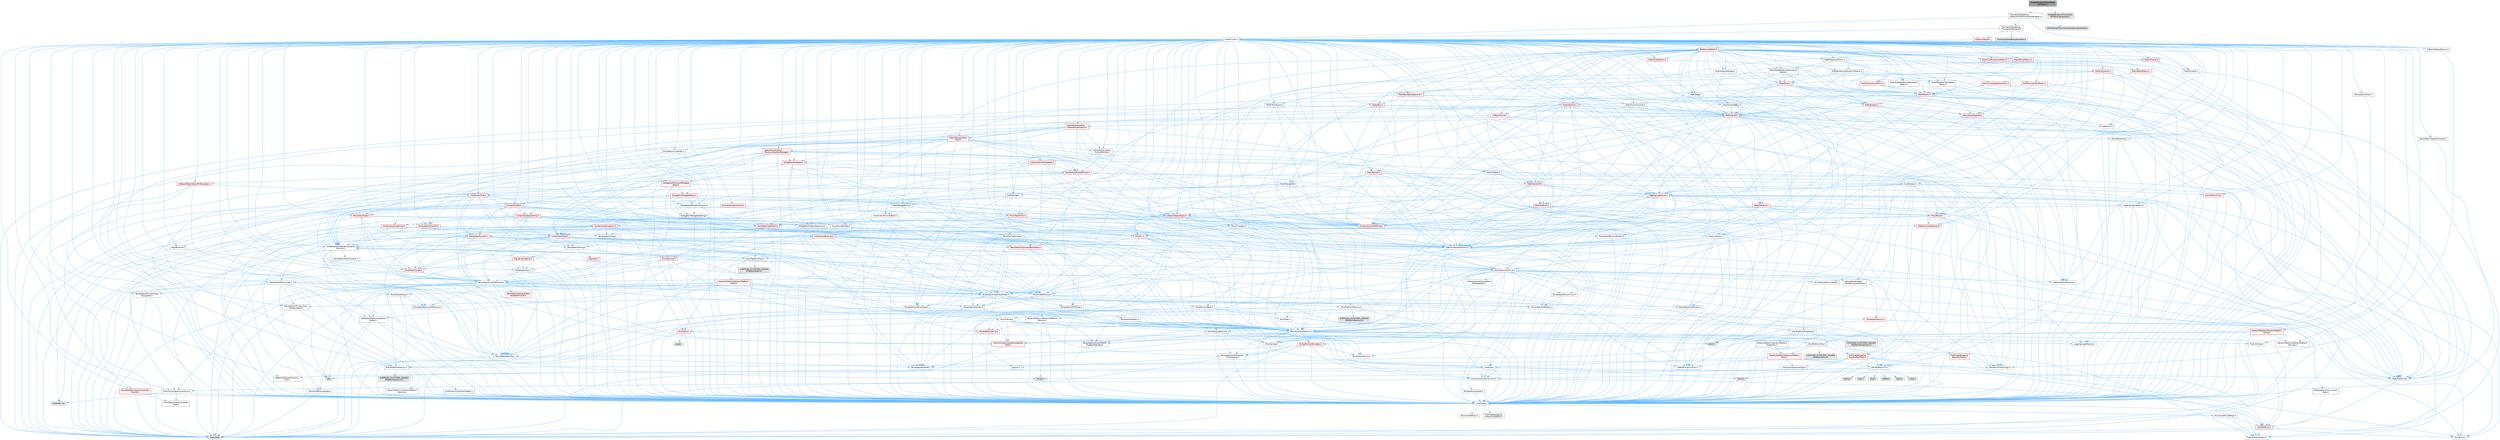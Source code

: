 digraph "WidgetBlueprintThumbnailRenderer.h"
{
 // INTERACTIVE_SVG=YES
 // LATEX_PDF_SIZE
  bgcolor="transparent";
  edge [fontname=Helvetica,fontsize=10,labelfontname=Helvetica,labelfontsize=10];
  node [fontname=Helvetica,fontsize=10,shape=box,height=0.2,width=0.4];
  Node1 [id="Node000001",label="WidgetBlueprintThumbnail\lRenderer.h",height=0.2,width=0.4,color="gray40", fillcolor="grey60", style="filled", fontcolor="black",tooltip=" "];
  Node1 -> Node2 [id="edge1_Node000001_Node000002",color="steelblue1",style="solid",tooltip=" "];
  Node2 [id="Node000002",label="ThumbnailRendering\l/DefaultSizedThumbnailRenderer.h",height=0.2,width=0.4,color="grey40", fillcolor="white", style="filled",URL="$d7/d17/DefaultSizedThumbnailRenderer_8h.html",tooltip=" "];
  Node2 -> Node3 [id="edge2_Node000002_Node000003",color="steelblue1",style="solid",tooltip=" "];
  Node3 [id="Node000003",label="CoreMinimal.h",height=0.2,width=0.4,color="grey40", fillcolor="white", style="filled",URL="$d7/d67/CoreMinimal_8h.html",tooltip=" "];
  Node3 -> Node4 [id="edge3_Node000003_Node000004",color="steelblue1",style="solid",tooltip=" "];
  Node4 [id="Node000004",label="CoreTypes.h",height=0.2,width=0.4,color="grey40", fillcolor="white", style="filled",URL="$dc/dec/CoreTypes_8h.html",tooltip=" "];
  Node4 -> Node5 [id="edge4_Node000004_Node000005",color="steelblue1",style="solid",tooltip=" "];
  Node5 [id="Node000005",label="HAL/Platform.h",height=0.2,width=0.4,color="red", fillcolor="#FFF0F0", style="filled",URL="$d9/dd0/Platform_8h.html",tooltip=" "];
  Node5 -> Node6 [id="edge5_Node000005_Node000006",color="steelblue1",style="solid",tooltip=" "];
  Node6 [id="Node000006",label="Misc/Build.h",height=0.2,width=0.4,color="grey40", fillcolor="white", style="filled",URL="$d3/dbb/Build_8h.html",tooltip=" "];
  Node5 -> Node8 [id="edge6_Node000005_Node000008",color="steelblue1",style="solid",tooltip=" "];
  Node8 [id="Node000008",label="type_traits",height=0.2,width=0.4,color="grey60", fillcolor="#E0E0E0", style="filled",tooltip=" "];
  Node5 -> Node9 [id="edge7_Node000005_Node000009",color="steelblue1",style="solid",tooltip=" "];
  Node9 [id="Node000009",label="PreprocessorHelpers.h",height=0.2,width=0.4,color="grey40", fillcolor="white", style="filled",URL="$db/ddb/PreprocessorHelpers_8h.html",tooltip=" "];
  Node4 -> Node15 [id="edge8_Node000004_Node000015",color="steelblue1",style="solid",tooltip=" "];
  Node15 [id="Node000015",label="ProfilingDebugging\l/UMemoryDefines.h",height=0.2,width=0.4,color="grey40", fillcolor="white", style="filled",URL="$d2/da2/UMemoryDefines_8h.html",tooltip=" "];
  Node4 -> Node16 [id="edge9_Node000004_Node000016",color="steelblue1",style="solid",tooltip=" "];
  Node16 [id="Node000016",label="Misc/CoreMiscDefines.h",height=0.2,width=0.4,color="grey40", fillcolor="white", style="filled",URL="$da/d38/CoreMiscDefines_8h.html",tooltip=" "];
  Node16 -> Node5 [id="edge10_Node000016_Node000005",color="steelblue1",style="solid",tooltip=" "];
  Node16 -> Node9 [id="edge11_Node000016_Node000009",color="steelblue1",style="solid",tooltip=" "];
  Node4 -> Node17 [id="edge12_Node000004_Node000017",color="steelblue1",style="solid",tooltip=" "];
  Node17 [id="Node000017",label="Misc/CoreDefines.h",height=0.2,width=0.4,color="grey40", fillcolor="white", style="filled",URL="$d3/dd2/CoreDefines_8h.html",tooltip=" "];
  Node3 -> Node18 [id="edge13_Node000003_Node000018",color="steelblue1",style="solid",tooltip=" "];
  Node18 [id="Node000018",label="CoreFwd.h",height=0.2,width=0.4,color="grey40", fillcolor="white", style="filled",URL="$d1/d1e/CoreFwd_8h.html",tooltip=" "];
  Node18 -> Node4 [id="edge14_Node000018_Node000004",color="steelblue1",style="solid",tooltip=" "];
  Node18 -> Node19 [id="edge15_Node000018_Node000019",color="steelblue1",style="solid",tooltip=" "];
  Node19 [id="Node000019",label="Containers/ContainersFwd.h",height=0.2,width=0.4,color="grey40", fillcolor="white", style="filled",URL="$d4/d0a/ContainersFwd_8h.html",tooltip=" "];
  Node19 -> Node5 [id="edge16_Node000019_Node000005",color="steelblue1",style="solid",tooltip=" "];
  Node19 -> Node4 [id="edge17_Node000019_Node000004",color="steelblue1",style="solid",tooltip=" "];
  Node19 -> Node20 [id="edge18_Node000019_Node000020",color="steelblue1",style="solid",tooltip=" "];
  Node20 [id="Node000020",label="Traits/IsContiguousContainer.h",height=0.2,width=0.4,color="grey40", fillcolor="white", style="filled",URL="$d5/d3c/IsContiguousContainer_8h.html",tooltip=" "];
  Node20 -> Node4 [id="edge19_Node000020_Node000004",color="steelblue1",style="solid",tooltip=" "];
  Node20 -> Node21 [id="edge20_Node000020_Node000021",color="steelblue1",style="solid",tooltip=" "];
  Node21 [id="Node000021",label="Misc/StaticAssertComplete\lType.h",height=0.2,width=0.4,color="grey40", fillcolor="white", style="filled",URL="$d5/d4e/StaticAssertCompleteType_8h.html",tooltip=" "];
  Node20 -> Node22 [id="edge21_Node000020_Node000022",color="steelblue1",style="solid",tooltip=" "];
  Node22 [id="Node000022",label="initializer_list",height=0.2,width=0.4,color="grey60", fillcolor="#E0E0E0", style="filled",tooltip=" "];
  Node18 -> Node23 [id="edge22_Node000018_Node000023",color="steelblue1",style="solid",tooltip=" "];
  Node23 [id="Node000023",label="Math/MathFwd.h",height=0.2,width=0.4,color="grey40", fillcolor="white", style="filled",URL="$d2/d10/MathFwd_8h.html",tooltip=" "];
  Node23 -> Node5 [id="edge23_Node000023_Node000005",color="steelblue1",style="solid",tooltip=" "];
  Node18 -> Node24 [id="edge24_Node000018_Node000024",color="steelblue1",style="solid",tooltip=" "];
  Node24 [id="Node000024",label="UObject/UObjectHierarchy\lFwd.h",height=0.2,width=0.4,color="grey40", fillcolor="white", style="filled",URL="$d3/d13/UObjectHierarchyFwd_8h.html",tooltip=" "];
  Node3 -> Node24 [id="edge25_Node000003_Node000024",color="steelblue1",style="solid",tooltip=" "];
  Node3 -> Node19 [id="edge26_Node000003_Node000019",color="steelblue1",style="solid",tooltip=" "];
  Node3 -> Node25 [id="edge27_Node000003_Node000025",color="steelblue1",style="solid",tooltip=" "];
  Node25 [id="Node000025",label="Misc/VarArgs.h",height=0.2,width=0.4,color="grey40", fillcolor="white", style="filled",URL="$d5/d6f/VarArgs_8h.html",tooltip=" "];
  Node25 -> Node4 [id="edge28_Node000025_Node000004",color="steelblue1",style="solid",tooltip=" "];
  Node3 -> Node26 [id="edge29_Node000003_Node000026",color="steelblue1",style="solid",tooltip=" "];
  Node26 [id="Node000026",label="Logging/LogVerbosity.h",height=0.2,width=0.4,color="grey40", fillcolor="white", style="filled",URL="$d2/d8f/LogVerbosity_8h.html",tooltip=" "];
  Node26 -> Node4 [id="edge30_Node000026_Node000004",color="steelblue1",style="solid",tooltip=" "];
  Node3 -> Node27 [id="edge31_Node000003_Node000027",color="steelblue1",style="solid",tooltip=" "];
  Node27 [id="Node000027",label="Misc/OutputDevice.h",height=0.2,width=0.4,color="grey40", fillcolor="white", style="filled",URL="$d7/d32/OutputDevice_8h.html",tooltip=" "];
  Node27 -> Node18 [id="edge32_Node000027_Node000018",color="steelblue1",style="solid",tooltip=" "];
  Node27 -> Node4 [id="edge33_Node000027_Node000004",color="steelblue1",style="solid",tooltip=" "];
  Node27 -> Node26 [id="edge34_Node000027_Node000026",color="steelblue1",style="solid",tooltip=" "];
  Node27 -> Node25 [id="edge35_Node000027_Node000025",color="steelblue1",style="solid",tooltip=" "];
  Node27 -> Node28 [id="edge36_Node000027_Node000028",color="steelblue1",style="solid",tooltip=" "];
  Node28 [id="Node000028",label="Templates/IsArrayOrRefOf\lTypeByPredicate.h",height=0.2,width=0.4,color="grey40", fillcolor="white", style="filled",URL="$d6/da1/IsArrayOrRefOfTypeByPredicate_8h.html",tooltip=" "];
  Node28 -> Node4 [id="edge37_Node000028_Node000004",color="steelblue1",style="solid",tooltip=" "];
  Node27 -> Node29 [id="edge38_Node000027_Node000029",color="steelblue1",style="solid",tooltip=" "];
  Node29 [id="Node000029",label="Templates/IsValidVariadic\lFunctionArg.h",height=0.2,width=0.4,color="grey40", fillcolor="white", style="filled",URL="$d0/dc8/IsValidVariadicFunctionArg_8h.html",tooltip=" "];
  Node29 -> Node4 [id="edge39_Node000029_Node000004",color="steelblue1",style="solid",tooltip=" "];
  Node29 -> Node30 [id="edge40_Node000029_Node000030",color="steelblue1",style="solid",tooltip=" "];
  Node30 [id="Node000030",label="IsEnum.h",height=0.2,width=0.4,color="grey40", fillcolor="white", style="filled",URL="$d4/de5/IsEnum_8h.html",tooltip=" "];
  Node29 -> Node8 [id="edge41_Node000029_Node000008",color="steelblue1",style="solid",tooltip=" "];
  Node27 -> Node31 [id="edge42_Node000027_Node000031",color="steelblue1",style="solid",tooltip=" "];
  Node31 [id="Node000031",label="Traits/IsCharEncodingCompatible\lWith.h",height=0.2,width=0.4,color="red", fillcolor="#FFF0F0", style="filled",URL="$df/dd1/IsCharEncodingCompatibleWith_8h.html",tooltip=" "];
  Node31 -> Node8 [id="edge43_Node000031_Node000008",color="steelblue1",style="solid",tooltip=" "];
  Node3 -> Node33 [id="edge44_Node000003_Node000033",color="steelblue1",style="solid",tooltip=" "];
  Node33 [id="Node000033",label="HAL/PlatformCrt.h",height=0.2,width=0.4,color="grey40", fillcolor="white", style="filled",URL="$d8/d75/PlatformCrt_8h.html",tooltip=" "];
  Node33 -> Node34 [id="edge45_Node000033_Node000034",color="steelblue1",style="solid",tooltip=" "];
  Node34 [id="Node000034",label="new",height=0.2,width=0.4,color="grey60", fillcolor="#E0E0E0", style="filled",tooltip=" "];
  Node33 -> Node35 [id="edge46_Node000033_Node000035",color="steelblue1",style="solid",tooltip=" "];
  Node35 [id="Node000035",label="wchar.h",height=0.2,width=0.4,color="grey60", fillcolor="#E0E0E0", style="filled",tooltip=" "];
  Node33 -> Node36 [id="edge47_Node000033_Node000036",color="steelblue1",style="solid",tooltip=" "];
  Node36 [id="Node000036",label="stddef.h",height=0.2,width=0.4,color="grey60", fillcolor="#E0E0E0", style="filled",tooltip=" "];
  Node33 -> Node37 [id="edge48_Node000033_Node000037",color="steelblue1",style="solid",tooltip=" "];
  Node37 [id="Node000037",label="stdlib.h",height=0.2,width=0.4,color="grey60", fillcolor="#E0E0E0", style="filled",tooltip=" "];
  Node33 -> Node38 [id="edge49_Node000033_Node000038",color="steelblue1",style="solid",tooltip=" "];
  Node38 [id="Node000038",label="stdio.h",height=0.2,width=0.4,color="grey60", fillcolor="#E0E0E0", style="filled",tooltip=" "];
  Node33 -> Node39 [id="edge50_Node000033_Node000039",color="steelblue1",style="solid",tooltip=" "];
  Node39 [id="Node000039",label="stdarg.h",height=0.2,width=0.4,color="grey60", fillcolor="#E0E0E0", style="filled",tooltip=" "];
  Node33 -> Node40 [id="edge51_Node000033_Node000040",color="steelblue1",style="solid",tooltip=" "];
  Node40 [id="Node000040",label="math.h",height=0.2,width=0.4,color="grey60", fillcolor="#E0E0E0", style="filled",tooltip=" "];
  Node33 -> Node41 [id="edge52_Node000033_Node000041",color="steelblue1",style="solid",tooltip=" "];
  Node41 [id="Node000041",label="float.h",height=0.2,width=0.4,color="grey60", fillcolor="#E0E0E0", style="filled",tooltip=" "];
  Node33 -> Node42 [id="edge53_Node000033_Node000042",color="steelblue1",style="solid",tooltip=" "];
  Node42 [id="Node000042",label="string.h",height=0.2,width=0.4,color="grey60", fillcolor="#E0E0E0", style="filled",tooltip=" "];
  Node3 -> Node43 [id="edge54_Node000003_Node000043",color="steelblue1",style="solid",tooltip=" "];
  Node43 [id="Node000043",label="HAL/PlatformMisc.h",height=0.2,width=0.4,color="grey40", fillcolor="white", style="filled",URL="$d0/df5/PlatformMisc_8h.html",tooltip=" "];
  Node43 -> Node4 [id="edge55_Node000043_Node000004",color="steelblue1",style="solid",tooltip=" "];
  Node43 -> Node44 [id="edge56_Node000043_Node000044",color="steelblue1",style="solid",tooltip=" "];
  Node44 [id="Node000044",label="GenericPlatform/GenericPlatform\lMisc.h",height=0.2,width=0.4,color="red", fillcolor="#FFF0F0", style="filled",URL="$db/d9a/GenericPlatformMisc_8h.html",tooltip=" "];
  Node44 -> Node18 [id="edge57_Node000044_Node000018",color="steelblue1",style="solid",tooltip=" "];
  Node44 -> Node4 [id="edge58_Node000044_Node000004",color="steelblue1",style="solid",tooltip=" "];
  Node44 -> Node33 [id="edge59_Node000044_Node000033",color="steelblue1",style="solid",tooltip=" "];
  Node44 -> Node48 [id="edge60_Node000044_Node000048",color="steelblue1",style="solid",tooltip=" "];
  Node48 [id="Node000048",label="Math/NumericLimits.h",height=0.2,width=0.4,color="grey40", fillcolor="white", style="filled",URL="$df/d1b/NumericLimits_8h.html",tooltip=" "];
  Node48 -> Node4 [id="edge61_Node000048_Node000004",color="steelblue1",style="solid",tooltip=" "];
  Node44 -> Node49 [id="edge62_Node000044_Node000049",color="steelblue1",style="solid",tooltip=" "];
  Node49 [id="Node000049",label="Misc/CompressionFlags.h",height=0.2,width=0.4,color="grey40", fillcolor="white", style="filled",URL="$d9/d76/CompressionFlags_8h.html",tooltip=" "];
  Node44 -> Node50 [id="edge63_Node000044_Node000050",color="steelblue1",style="solid",tooltip=" "];
  Node50 [id="Node000050",label="Misc/EnumClassFlags.h",height=0.2,width=0.4,color="grey40", fillcolor="white", style="filled",URL="$d8/de7/EnumClassFlags_8h.html",tooltip=" "];
  Node43 -> Node53 [id="edge64_Node000043_Node000053",color="steelblue1",style="solid",tooltip=" "];
  Node53 [id="Node000053",label="COMPILED_PLATFORM_HEADER\l(PlatformMisc.h)",height=0.2,width=0.4,color="grey60", fillcolor="#E0E0E0", style="filled",tooltip=" "];
  Node43 -> Node54 [id="edge65_Node000043_Node000054",color="steelblue1",style="solid",tooltip=" "];
  Node54 [id="Node000054",label="ProfilingDebugging\l/CpuProfilerTrace.h",height=0.2,width=0.4,color="red", fillcolor="#FFF0F0", style="filled",URL="$da/dcb/CpuProfilerTrace_8h.html",tooltip=" "];
  Node54 -> Node4 [id="edge66_Node000054_Node000004",color="steelblue1",style="solid",tooltip=" "];
  Node54 -> Node19 [id="edge67_Node000054_Node000019",color="steelblue1",style="solid",tooltip=" "];
  Node54 -> Node55 [id="edge68_Node000054_Node000055",color="steelblue1",style="solid",tooltip=" "];
  Node55 [id="Node000055",label="HAL/PlatformAtomics.h",height=0.2,width=0.4,color="grey40", fillcolor="white", style="filled",URL="$d3/d36/PlatformAtomics_8h.html",tooltip=" "];
  Node55 -> Node4 [id="edge69_Node000055_Node000004",color="steelblue1",style="solid",tooltip=" "];
  Node55 -> Node56 [id="edge70_Node000055_Node000056",color="steelblue1",style="solid",tooltip=" "];
  Node56 [id="Node000056",label="GenericPlatform/GenericPlatform\lAtomics.h",height=0.2,width=0.4,color="grey40", fillcolor="white", style="filled",URL="$da/d72/GenericPlatformAtomics_8h.html",tooltip=" "];
  Node56 -> Node4 [id="edge71_Node000056_Node000004",color="steelblue1",style="solid",tooltip=" "];
  Node55 -> Node57 [id="edge72_Node000055_Node000057",color="steelblue1",style="solid",tooltip=" "];
  Node57 [id="Node000057",label="COMPILED_PLATFORM_HEADER\l(PlatformAtomics.h)",height=0.2,width=0.4,color="grey60", fillcolor="#E0E0E0", style="filled",tooltip=" "];
  Node54 -> Node9 [id="edge73_Node000054_Node000009",color="steelblue1",style="solid",tooltip=" "];
  Node54 -> Node6 [id="edge74_Node000054_Node000006",color="steelblue1",style="solid",tooltip=" "];
  Node3 -> Node62 [id="edge75_Node000003_Node000062",color="steelblue1",style="solid",tooltip=" "];
  Node62 [id="Node000062",label="Misc/AssertionMacros.h",height=0.2,width=0.4,color="grey40", fillcolor="white", style="filled",URL="$d0/dfa/AssertionMacros_8h.html",tooltip=" "];
  Node62 -> Node4 [id="edge76_Node000062_Node000004",color="steelblue1",style="solid",tooltip=" "];
  Node62 -> Node5 [id="edge77_Node000062_Node000005",color="steelblue1",style="solid",tooltip=" "];
  Node62 -> Node43 [id="edge78_Node000062_Node000043",color="steelblue1",style="solid",tooltip=" "];
  Node62 -> Node9 [id="edge79_Node000062_Node000009",color="steelblue1",style="solid",tooltip=" "];
  Node62 -> Node63 [id="edge80_Node000062_Node000063",color="steelblue1",style="solid",tooltip=" "];
  Node63 [id="Node000063",label="Templates/EnableIf.h",height=0.2,width=0.4,color="grey40", fillcolor="white", style="filled",URL="$d7/d60/EnableIf_8h.html",tooltip=" "];
  Node63 -> Node4 [id="edge81_Node000063_Node000004",color="steelblue1",style="solid",tooltip=" "];
  Node62 -> Node28 [id="edge82_Node000062_Node000028",color="steelblue1",style="solid",tooltip=" "];
  Node62 -> Node29 [id="edge83_Node000062_Node000029",color="steelblue1",style="solid",tooltip=" "];
  Node62 -> Node31 [id="edge84_Node000062_Node000031",color="steelblue1",style="solid",tooltip=" "];
  Node62 -> Node25 [id="edge85_Node000062_Node000025",color="steelblue1",style="solid",tooltip=" "];
  Node62 -> Node64 [id="edge86_Node000062_Node000064",color="steelblue1",style="solid",tooltip=" "];
  Node64 [id="Node000064",label="String/FormatStringSan.h",height=0.2,width=0.4,color="red", fillcolor="#FFF0F0", style="filled",URL="$d3/d8b/FormatStringSan_8h.html",tooltip=" "];
  Node64 -> Node8 [id="edge87_Node000064_Node000008",color="steelblue1",style="solid",tooltip=" "];
  Node64 -> Node4 [id="edge88_Node000064_Node000004",color="steelblue1",style="solid",tooltip=" "];
  Node64 -> Node65 [id="edge89_Node000064_Node000065",color="steelblue1",style="solid",tooltip=" "];
  Node65 [id="Node000065",label="Templates/Requires.h",height=0.2,width=0.4,color="grey40", fillcolor="white", style="filled",URL="$dc/d96/Requires_8h.html",tooltip=" "];
  Node65 -> Node63 [id="edge90_Node000065_Node000063",color="steelblue1",style="solid",tooltip=" "];
  Node65 -> Node8 [id="edge91_Node000065_Node000008",color="steelblue1",style="solid",tooltip=" "];
  Node64 -> Node66 [id="edge92_Node000064_Node000066",color="steelblue1",style="solid",tooltip=" "];
  Node66 [id="Node000066",label="Templates/Identity.h",height=0.2,width=0.4,color="grey40", fillcolor="white", style="filled",URL="$d0/dd5/Identity_8h.html",tooltip=" "];
  Node64 -> Node29 [id="edge93_Node000064_Node000029",color="steelblue1",style="solid",tooltip=" "];
  Node64 -> Node19 [id="edge94_Node000064_Node000019",color="steelblue1",style="solid",tooltip=" "];
  Node62 -> Node70 [id="edge95_Node000062_Node000070",color="steelblue1",style="solid",tooltip=" "];
  Node70 [id="Node000070",label="atomic",height=0.2,width=0.4,color="grey60", fillcolor="#E0E0E0", style="filled",tooltip=" "];
  Node3 -> Node71 [id="edge96_Node000003_Node000071",color="steelblue1",style="solid",tooltip=" "];
  Node71 [id="Node000071",label="Templates/IsPointer.h",height=0.2,width=0.4,color="grey40", fillcolor="white", style="filled",URL="$d7/d05/IsPointer_8h.html",tooltip=" "];
  Node71 -> Node4 [id="edge97_Node000071_Node000004",color="steelblue1",style="solid",tooltip=" "];
  Node3 -> Node72 [id="edge98_Node000003_Node000072",color="steelblue1",style="solid",tooltip=" "];
  Node72 [id="Node000072",label="HAL/PlatformMemory.h",height=0.2,width=0.4,color="grey40", fillcolor="white", style="filled",URL="$de/d68/PlatformMemory_8h.html",tooltip=" "];
  Node72 -> Node4 [id="edge99_Node000072_Node000004",color="steelblue1",style="solid",tooltip=" "];
  Node72 -> Node73 [id="edge100_Node000072_Node000073",color="steelblue1",style="solid",tooltip=" "];
  Node73 [id="Node000073",label="GenericPlatform/GenericPlatform\lMemory.h",height=0.2,width=0.4,color="grey40", fillcolor="white", style="filled",URL="$dd/d22/GenericPlatformMemory_8h.html",tooltip=" "];
  Node73 -> Node18 [id="edge101_Node000073_Node000018",color="steelblue1",style="solid",tooltip=" "];
  Node73 -> Node4 [id="edge102_Node000073_Node000004",color="steelblue1",style="solid",tooltip=" "];
  Node73 -> Node74 [id="edge103_Node000073_Node000074",color="steelblue1",style="solid",tooltip=" "];
  Node74 [id="Node000074",label="HAL/PlatformString.h",height=0.2,width=0.4,color="red", fillcolor="#FFF0F0", style="filled",URL="$db/db5/PlatformString_8h.html",tooltip=" "];
  Node74 -> Node4 [id="edge104_Node000074_Node000004",color="steelblue1",style="solid",tooltip=" "];
  Node73 -> Node42 [id="edge105_Node000073_Node000042",color="steelblue1",style="solid",tooltip=" "];
  Node73 -> Node35 [id="edge106_Node000073_Node000035",color="steelblue1",style="solid",tooltip=" "];
  Node72 -> Node76 [id="edge107_Node000072_Node000076",color="steelblue1",style="solid",tooltip=" "];
  Node76 [id="Node000076",label="COMPILED_PLATFORM_HEADER\l(PlatformMemory.h)",height=0.2,width=0.4,color="grey60", fillcolor="#E0E0E0", style="filled",tooltip=" "];
  Node3 -> Node55 [id="edge108_Node000003_Node000055",color="steelblue1",style="solid",tooltip=" "];
  Node3 -> Node77 [id="edge109_Node000003_Node000077",color="steelblue1",style="solid",tooltip=" "];
  Node77 [id="Node000077",label="Misc/Exec.h",height=0.2,width=0.4,color="grey40", fillcolor="white", style="filled",URL="$de/ddb/Exec_8h.html",tooltip=" "];
  Node77 -> Node4 [id="edge110_Node000077_Node000004",color="steelblue1",style="solid",tooltip=" "];
  Node77 -> Node62 [id="edge111_Node000077_Node000062",color="steelblue1",style="solid",tooltip=" "];
  Node3 -> Node78 [id="edge112_Node000003_Node000078",color="steelblue1",style="solid",tooltip=" "];
  Node78 [id="Node000078",label="HAL/MemoryBase.h",height=0.2,width=0.4,color="grey40", fillcolor="white", style="filled",URL="$d6/d9f/MemoryBase_8h.html",tooltip=" "];
  Node78 -> Node4 [id="edge113_Node000078_Node000004",color="steelblue1",style="solid",tooltip=" "];
  Node78 -> Node55 [id="edge114_Node000078_Node000055",color="steelblue1",style="solid",tooltip=" "];
  Node78 -> Node33 [id="edge115_Node000078_Node000033",color="steelblue1",style="solid",tooltip=" "];
  Node78 -> Node77 [id="edge116_Node000078_Node000077",color="steelblue1",style="solid",tooltip=" "];
  Node78 -> Node27 [id="edge117_Node000078_Node000027",color="steelblue1",style="solid",tooltip=" "];
  Node78 -> Node79 [id="edge118_Node000078_Node000079",color="steelblue1",style="solid",tooltip=" "];
  Node79 [id="Node000079",label="Templates/Atomic.h",height=0.2,width=0.4,color="red", fillcolor="#FFF0F0", style="filled",URL="$d3/d91/Atomic_8h.html",tooltip=" "];
  Node79 -> Node87 [id="edge119_Node000079_Node000087",color="steelblue1",style="solid",tooltip=" "];
  Node87 [id="Node000087",label="Traits/IntType.h",height=0.2,width=0.4,color="grey40", fillcolor="white", style="filled",URL="$d7/deb/IntType_8h.html",tooltip=" "];
  Node87 -> Node5 [id="edge120_Node000087_Node000005",color="steelblue1",style="solid",tooltip=" "];
  Node79 -> Node70 [id="edge121_Node000079_Node000070",color="steelblue1",style="solid",tooltip=" "];
  Node3 -> Node88 [id="edge122_Node000003_Node000088",color="steelblue1",style="solid",tooltip=" "];
  Node88 [id="Node000088",label="HAL/UnrealMemory.h",height=0.2,width=0.4,color="grey40", fillcolor="white", style="filled",URL="$d9/d96/UnrealMemory_8h.html",tooltip=" "];
  Node88 -> Node4 [id="edge123_Node000088_Node000004",color="steelblue1",style="solid",tooltip=" "];
  Node88 -> Node73 [id="edge124_Node000088_Node000073",color="steelblue1",style="solid",tooltip=" "];
  Node88 -> Node78 [id="edge125_Node000088_Node000078",color="steelblue1",style="solid",tooltip=" "];
  Node88 -> Node72 [id="edge126_Node000088_Node000072",color="steelblue1",style="solid",tooltip=" "];
  Node88 -> Node89 [id="edge127_Node000088_Node000089",color="steelblue1",style="solid",tooltip=" "];
  Node89 [id="Node000089",label="ProfilingDebugging\l/MemoryTrace.h",height=0.2,width=0.4,color="red", fillcolor="#FFF0F0", style="filled",URL="$da/dd7/MemoryTrace_8h.html",tooltip=" "];
  Node89 -> Node5 [id="edge128_Node000089_Node000005",color="steelblue1",style="solid",tooltip=" "];
  Node89 -> Node50 [id="edge129_Node000089_Node000050",color="steelblue1",style="solid",tooltip=" "];
  Node88 -> Node71 [id="edge130_Node000088_Node000071",color="steelblue1",style="solid",tooltip=" "];
  Node3 -> Node90 [id="edge131_Node000003_Node000090",color="steelblue1",style="solid",tooltip=" "];
  Node90 [id="Node000090",label="Templates/IsArithmetic.h",height=0.2,width=0.4,color="grey40", fillcolor="white", style="filled",URL="$d2/d5d/IsArithmetic_8h.html",tooltip=" "];
  Node90 -> Node4 [id="edge132_Node000090_Node000004",color="steelblue1",style="solid",tooltip=" "];
  Node3 -> Node84 [id="edge133_Node000003_Node000084",color="steelblue1",style="solid",tooltip=" "];
  Node84 [id="Node000084",label="Templates/AndOrNot.h",height=0.2,width=0.4,color="grey40", fillcolor="white", style="filled",URL="$db/d0a/AndOrNot_8h.html",tooltip=" "];
  Node84 -> Node4 [id="edge134_Node000084_Node000004",color="steelblue1",style="solid",tooltip=" "];
  Node3 -> Node91 [id="edge135_Node000003_Node000091",color="steelblue1",style="solid",tooltip=" "];
  Node91 [id="Node000091",label="Templates/IsPODType.h",height=0.2,width=0.4,color="grey40", fillcolor="white", style="filled",URL="$d7/db1/IsPODType_8h.html",tooltip=" "];
  Node91 -> Node4 [id="edge136_Node000091_Node000004",color="steelblue1",style="solid",tooltip=" "];
  Node3 -> Node92 [id="edge137_Node000003_Node000092",color="steelblue1",style="solid",tooltip=" "];
  Node92 [id="Node000092",label="Templates/IsUECoreType.h",height=0.2,width=0.4,color="grey40", fillcolor="white", style="filled",URL="$d1/db8/IsUECoreType_8h.html",tooltip=" "];
  Node92 -> Node4 [id="edge138_Node000092_Node000004",color="steelblue1",style="solid",tooltip=" "];
  Node92 -> Node8 [id="edge139_Node000092_Node000008",color="steelblue1",style="solid",tooltip=" "];
  Node3 -> Node85 [id="edge140_Node000003_Node000085",color="steelblue1",style="solid",tooltip=" "];
  Node85 [id="Node000085",label="Templates/IsTriviallyCopy\lConstructible.h",height=0.2,width=0.4,color="grey40", fillcolor="white", style="filled",URL="$d3/d78/IsTriviallyCopyConstructible_8h.html",tooltip=" "];
  Node85 -> Node4 [id="edge141_Node000085_Node000004",color="steelblue1",style="solid",tooltip=" "];
  Node85 -> Node8 [id="edge142_Node000085_Node000008",color="steelblue1",style="solid",tooltip=" "];
  Node3 -> Node93 [id="edge143_Node000003_Node000093",color="steelblue1",style="solid",tooltip=" "];
  Node93 [id="Node000093",label="Templates/UnrealTypeTraits.h",height=0.2,width=0.4,color="grey40", fillcolor="white", style="filled",URL="$d2/d2d/UnrealTypeTraits_8h.html",tooltip=" "];
  Node93 -> Node4 [id="edge144_Node000093_Node000004",color="steelblue1",style="solid",tooltip=" "];
  Node93 -> Node71 [id="edge145_Node000093_Node000071",color="steelblue1",style="solid",tooltip=" "];
  Node93 -> Node62 [id="edge146_Node000093_Node000062",color="steelblue1",style="solid",tooltip=" "];
  Node93 -> Node84 [id="edge147_Node000093_Node000084",color="steelblue1",style="solid",tooltip=" "];
  Node93 -> Node63 [id="edge148_Node000093_Node000063",color="steelblue1",style="solid",tooltip=" "];
  Node93 -> Node90 [id="edge149_Node000093_Node000090",color="steelblue1",style="solid",tooltip=" "];
  Node93 -> Node30 [id="edge150_Node000093_Node000030",color="steelblue1",style="solid",tooltip=" "];
  Node93 -> Node94 [id="edge151_Node000093_Node000094",color="steelblue1",style="solid",tooltip=" "];
  Node94 [id="Node000094",label="Templates/Models.h",height=0.2,width=0.4,color="grey40", fillcolor="white", style="filled",URL="$d3/d0c/Models_8h.html",tooltip=" "];
  Node94 -> Node66 [id="edge152_Node000094_Node000066",color="steelblue1",style="solid",tooltip=" "];
  Node93 -> Node91 [id="edge153_Node000093_Node000091",color="steelblue1",style="solid",tooltip=" "];
  Node93 -> Node92 [id="edge154_Node000093_Node000092",color="steelblue1",style="solid",tooltip=" "];
  Node93 -> Node85 [id="edge155_Node000093_Node000085",color="steelblue1",style="solid",tooltip=" "];
  Node3 -> Node63 [id="edge156_Node000003_Node000063",color="steelblue1",style="solid",tooltip=" "];
  Node3 -> Node95 [id="edge157_Node000003_Node000095",color="steelblue1",style="solid",tooltip=" "];
  Node95 [id="Node000095",label="Templates/RemoveReference.h",height=0.2,width=0.4,color="grey40", fillcolor="white", style="filled",URL="$da/dbe/RemoveReference_8h.html",tooltip=" "];
  Node95 -> Node4 [id="edge158_Node000095_Node000004",color="steelblue1",style="solid",tooltip=" "];
  Node3 -> Node96 [id="edge159_Node000003_Node000096",color="steelblue1",style="solid",tooltip=" "];
  Node96 [id="Node000096",label="Templates/IntegralConstant.h",height=0.2,width=0.4,color="grey40", fillcolor="white", style="filled",URL="$db/d1b/IntegralConstant_8h.html",tooltip=" "];
  Node96 -> Node4 [id="edge160_Node000096_Node000004",color="steelblue1",style="solid",tooltip=" "];
  Node3 -> Node97 [id="edge161_Node000003_Node000097",color="steelblue1",style="solid",tooltip=" "];
  Node97 [id="Node000097",label="Templates/IsClass.h",height=0.2,width=0.4,color="grey40", fillcolor="white", style="filled",URL="$db/dcb/IsClass_8h.html",tooltip=" "];
  Node97 -> Node4 [id="edge162_Node000097_Node000004",color="steelblue1",style="solid",tooltip=" "];
  Node3 -> Node98 [id="edge163_Node000003_Node000098",color="steelblue1",style="solid",tooltip=" "];
  Node98 [id="Node000098",label="Templates/TypeCompatible\lBytes.h",height=0.2,width=0.4,color="grey40", fillcolor="white", style="filled",URL="$df/d0a/TypeCompatibleBytes_8h.html",tooltip=" "];
  Node98 -> Node4 [id="edge164_Node000098_Node000004",color="steelblue1",style="solid",tooltip=" "];
  Node98 -> Node42 [id="edge165_Node000098_Node000042",color="steelblue1",style="solid",tooltip=" "];
  Node98 -> Node34 [id="edge166_Node000098_Node000034",color="steelblue1",style="solid",tooltip=" "];
  Node98 -> Node8 [id="edge167_Node000098_Node000008",color="steelblue1",style="solid",tooltip=" "];
  Node3 -> Node20 [id="edge168_Node000003_Node000020",color="steelblue1",style="solid",tooltip=" "];
  Node3 -> Node99 [id="edge169_Node000003_Node000099",color="steelblue1",style="solid",tooltip=" "];
  Node99 [id="Node000099",label="Templates/UnrealTemplate.h",height=0.2,width=0.4,color="grey40", fillcolor="white", style="filled",URL="$d4/d24/UnrealTemplate_8h.html",tooltip=" "];
  Node99 -> Node4 [id="edge170_Node000099_Node000004",color="steelblue1",style="solid",tooltip=" "];
  Node99 -> Node71 [id="edge171_Node000099_Node000071",color="steelblue1",style="solid",tooltip=" "];
  Node99 -> Node88 [id="edge172_Node000099_Node000088",color="steelblue1",style="solid",tooltip=" "];
  Node99 -> Node100 [id="edge173_Node000099_Node000100",color="steelblue1",style="solid",tooltip=" "];
  Node100 [id="Node000100",label="Templates/CopyQualifiers\lAndRefsFromTo.h",height=0.2,width=0.4,color="red", fillcolor="#FFF0F0", style="filled",URL="$d3/db3/CopyQualifiersAndRefsFromTo_8h.html",tooltip=" "];
  Node99 -> Node93 [id="edge174_Node000099_Node000093",color="steelblue1",style="solid",tooltip=" "];
  Node99 -> Node95 [id="edge175_Node000099_Node000095",color="steelblue1",style="solid",tooltip=" "];
  Node99 -> Node65 [id="edge176_Node000099_Node000065",color="steelblue1",style="solid",tooltip=" "];
  Node99 -> Node98 [id="edge177_Node000099_Node000098",color="steelblue1",style="solid",tooltip=" "];
  Node99 -> Node66 [id="edge178_Node000099_Node000066",color="steelblue1",style="solid",tooltip=" "];
  Node99 -> Node20 [id="edge179_Node000099_Node000020",color="steelblue1",style="solid",tooltip=" "];
  Node99 -> Node102 [id="edge180_Node000099_Node000102",color="steelblue1",style="solid",tooltip=" "];
  Node102 [id="Node000102",label="Traits/UseBitwiseSwap.h",height=0.2,width=0.4,color="grey40", fillcolor="white", style="filled",URL="$db/df3/UseBitwiseSwap_8h.html",tooltip=" "];
  Node102 -> Node4 [id="edge181_Node000102_Node000004",color="steelblue1",style="solid",tooltip=" "];
  Node102 -> Node8 [id="edge182_Node000102_Node000008",color="steelblue1",style="solid",tooltip=" "];
  Node99 -> Node8 [id="edge183_Node000099_Node000008",color="steelblue1",style="solid",tooltip=" "];
  Node3 -> Node48 [id="edge184_Node000003_Node000048",color="steelblue1",style="solid",tooltip=" "];
  Node3 -> Node103 [id="edge185_Node000003_Node000103",color="steelblue1",style="solid",tooltip=" "];
  Node103 [id="Node000103",label="HAL/PlatformMath.h",height=0.2,width=0.4,color="grey40", fillcolor="white", style="filled",URL="$dc/d53/PlatformMath_8h.html",tooltip=" "];
  Node103 -> Node4 [id="edge186_Node000103_Node000004",color="steelblue1",style="solid",tooltip=" "];
  Node103 -> Node104 [id="edge187_Node000103_Node000104",color="steelblue1",style="solid",tooltip=" "];
  Node104 [id="Node000104",label="GenericPlatform/GenericPlatform\lMath.h",height=0.2,width=0.4,color="red", fillcolor="#FFF0F0", style="filled",URL="$d5/d79/GenericPlatformMath_8h.html",tooltip=" "];
  Node104 -> Node4 [id="edge188_Node000104_Node000004",color="steelblue1",style="solid",tooltip=" "];
  Node104 -> Node19 [id="edge189_Node000104_Node000019",color="steelblue1",style="solid",tooltip=" "];
  Node104 -> Node33 [id="edge190_Node000104_Node000033",color="steelblue1",style="solid",tooltip=" "];
  Node104 -> Node84 [id="edge191_Node000104_Node000084",color="steelblue1",style="solid",tooltip=" "];
  Node104 -> Node105 [id="edge192_Node000104_Node000105",color="steelblue1",style="solid",tooltip=" "];
  Node105 [id="Node000105",label="Templates/Decay.h",height=0.2,width=0.4,color="grey40", fillcolor="white", style="filled",URL="$dd/d0f/Decay_8h.html",tooltip=" "];
  Node105 -> Node4 [id="edge193_Node000105_Node000004",color="steelblue1",style="solid",tooltip=" "];
  Node105 -> Node95 [id="edge194_Node000105_Node000095",color="steelblue1",style="solid",tooltip=" "];
  Node105 -> Node8 [id="edge195_Node000105_Node000008",color="steelblue1",style="solid",tooltip=" "];
  Node104 -> Node93 [id="edge196_Node000104_Node000093",color="steelblue1",style="solid",tooltip=" "];
  Node104 -> Node65 [id="edge197_Node000104_Node000065",color="steelblue1",style="solid",tooltip=" "];
  Node104 -> Node98 [id="edge198_Node000104_Node000098",color="steelblue1",style="solid",tooltip=" "];
  Node104 -> Node8 [id="edge199_Node000104_Node000008",color="steelblue1",style="solid",tooltip=" "];
  Node103 -> Node110 [id="edge200_Node000103_Node000110",color="steelblue1",style="solid",tooltip=" "];
  Node110 [id="Node000110",label="COMPILED_PLATFORM_HEADER\l(PlatformMath.h)",height=0.2,width=0.4,color="grey60", fillcolor="#E0E0E0", style="filled",tooltip=" "];
  Node3 -> Node86 [id="edge201_Node000003_Node000086",color="steelblue1",style="solid",tooltip=" "];
  Node86 [id="Node000086",label="Templates/IsTriviallyCopy\lAssignable.h",height=0.2,width=0.4,color="grey40", fillcolor="white", style="filled",URL="$d2/df2/IsTriviallyCopyAssignable_8h.html",tooltip=" "];
  Node86 -> Node4 [id="edge202_Node000086_Node000004",color="steelblue1",style="solid",tooltip=" "];
  Node86 -> Node8 [id="edge203_Node000086_Node000008",color="steelblue1",style="solid",tooltip=" "];
  Node3 -> Node111 [id="edge204_Node000003_Node000111",color="steelblue1",style="solid",tooltip=" "];
  Node111 [id="Node000111",label="Templates/MemoryOps.h",height=0.2,width=0.4,color="grey40", fillcolor="white", style="filled",URL="$db/dea/MemoryOps_8h.html",tooltip=" "];
  Node111 -> Node4 [id="edge205_Node000111_Node000004",color="steelblue1",style="solid",tooltip=" "];
  Node111 -> Node88 [id="edge206_Node000111_Node000088",color="steelblue1",style="solid",tooltip=" "];
  Node111 -> Node86 [id="edge207_Node000111_Node000086",color="steelblue1",style="solid",tooltip=" "];
  Node111 -> Node85 [id="edge208_Node000111_Node000085",color="steelblue1",style="solid",tooltip=" "];
  Node111 -> Node65 [id="edge209_Node000111_Node000065",color="steelblue1",style="solid",tooltip=" "];
  Node111 -> Node93 [id="edge210_Node000111_Node000093",color="steelblue1",style="solid",tooltip=" "];
  Node111 -> Node102 [id="edge211_Node000111_Node000102",color="steelblue1",style="solid",tooltip=" "];
  Node111 -> Node34 [id="edge212_Node000111_Node000034",color="steelblue1",style="solid",tooltip=" "];
  Node111 -> Node8 [id="edge213_Node000111_Node000008",color="steelblue1",style="solid",tooltip=" "];
  Node3 -> Node112 [id="edge214_Node000003_Node000112",color="steelblue1",style="solid",tooltip=" "];
  Node112 [id="Node000112",label="Containers/ContainerAllocation\lPolicies.h",height=0.2,width=0.4,color="grey40", fillcolor="white", style="filled",URL="$d7/dff/ContainerAllocationPolicies_8h.html",tooltip=" "];
  Node112 -> Node4 [id="edge215_Node000112_Node000004",color="steelblue1",style="solid",tooltip=" "];
  Node112 -> Node113 [id="edge216_Node000112_Node000113",color="steelblue1",style="solid",tooltip=" "];
  Node113 [id="Node000113",label="Containers/ContainerHelpers.h",height=0.2,width=0.4,color="grey40", fillcolor="white", style="filled",URL="$d7/d33/ContainerHelpers_8h.html",tooltip=" "];
  Node113 -> Node4 [id="edge217_Node000113_Node000004",color="steelblue1",style="solid",tooltip=" "];
  Node112 -> Node112 [id="edge218_Node000112_Node000112",color="steelblue1",style="solid",tooltip=" "];
  Node112 -> Node103 [id="edge219_Node000112_Node000103",color="steelblue1",style="solid",tooltip=" "];
  Node112 -> Node88 [id="edge220_Node000112_Node000088",color="steelblue1",style="solid",tooltip=" "];
  Node112 -> Node48 [id="edge221_Node000112_Node000048",color="steelblue1",style="solid",tooltip=" "];
  Node112 -> Node62 [id="edge222_Node000112_Node000062",color="steelblue1",style="solid",tooltip=" "];
  Node112 -> Node114 [id="edge223_Node000112_Node000114",color="steelblue1",style="solid",tooltip=" "];
  Node114 [id="Node000114",label="Templates/IsPolymorphic.h",height=0.2,width=0.4,color="grey40", fillcolor="white", style="filled",URL="$dc/d20/IsPolymorphic_8h.html",tooltip=" "];
  Node112 -> Node111 [id="edge224_Node000112_Node000111",color="steelblue1",style="solid",tooltip=" "];
  Node112 -> Node98 [id="edge225_Node000112_Node000098",color="steelblue1",style="solid",tooltip=" "];
  Node112 -> Node8 [id="edge226_Node000112_Node000008",color="steelblue1",style="solid",tooltip=" "];
  Node3 -> Node115 [id="edge227_Node000003_Node000115",color="steelblue1",style="solid",tooltip=" "];
  Node115 [id="Node000115",label="Templates/IsEnumClass.h",height=0.2,width=0.4,color="grey40", fillcolor="white", style="filled",URL="$d7/d15/IsEnumClass_8h.html",tooltip=" "];
  Node115 -> Node4 [id="edge228_Node000115_Node000004",color="steelblue1",style="solid",tooltip=" "];
  Node115 -> Node84 [id="edge229_Node000115_Node000084",color="steelblue1",style="solid",tooltip=" "];
  Node3 -> Node116 [id="edge230_Node000003_Node000116",color="steelblue1",style="solid",tooltip=" "];
  Node116 [id="Node000116",label="HAL/PlatformProperties.h",height=0.2,width=0.4,color="grey40", fillcolor="white", style="filled",URL="$d9/db0/PlatformProperties_8h.html",tooltip=" "];
  Node116 -> Node4 [id="edge231_Node000116_Node000004",color="steelblue1",style="solid",tooltip=" "];
  Node116 -> Node117 [id="edge232_Node000116_Node000117",color="steelblue1",style="solid",tooltip=" "];
  Node117 [id="Node000117",label="GenericPlatform/GenericPlatform\lProperties.h",height=0.2,width=0.4,color="grey40", fillcolor="white", style="filled",URL="$d2/dcd/GenericPlatformProperties_8h.html",tooltip=" "];
  Node117 -> Node4 [id="edge233_Node000117_Node000004",color="steelblue1",style="solid",tooltip=" "];
  Node117 -> Node44 [id="edge234_Node000117_Node000044",color="steelblue1",style="solid",tooltip=" "];
  Node116 -> Node118 [id="edge235_Node000116_Node000118",color="steelblue1",style="solid",tooltip=" "];
  Node118 [id="Node000118",label="COMPILED_PLATFORM_HEADER\l(PlatformProperties.h)",height=0.2,width=0.4,color="grey60", fillcolor="#E0E0E0", style="filled",tooltip=" "];
  Node3 -> Node119 [id="edge236_Node000003_Node000119",color="steelblue1",style="solid",tooltip=" "];
  Node119 [id="Node000119",label="Misc/EngineVersionBase.h",height=0.2,width=0.4,color="grey40", fillcolor="white", style="filled",URL="$d5/d2b/EngineVersionBase_8h.html",tooltip=" "];
  Node119 -> Node4 [id="edge237_Node000119_Node000004",color="steelblue1",style="solid",tooltip=" "];
  Node3 -> Node120 [id="edge238_Node000003_Node000120",color="steelblue1",style="solid",tooltip=" "];
  Node120 [id="Node000120",label="Internationalization\l/TextNamespaceFwd.h",height=0.2,width=0.4,color="grey40", fillcolor="white", style="filled",URL="$d8/d97/TextNamespaceFwd_8h.html",tooltip=" "];
  Node120 -> Node4 [id="edge239_Node000120_Node000004",color="steelblue1",style="solid",tooltip=" "];
  Node3 -> Node121 [id="edge240_Node000003_Node000121",color="steelblue1",style="solid",tooltip=" "];
  Node121 [id="Node000121",label="Serialization/Archive.h",height=0.2,width=0.4,color="grey40", fillcolor="white", style="filled",URL="$d7/d3b/Archive_8h.html",tooltip=" "];
  Node121 -> Node18 [id="edge241_Node000121_Node000018",color="steelblue1",style="solid",tooltip=" "];
  Node121 -> Node4 [id="edge242_Node000121_Node000004",color="steelblue1",style="solid",tooltip=" "];
  Node121 -> Node116 [id="edge243_Node000121_Node000116",color="steelblue1",style="solid",tooltip=" "];
  Node121 -> Node120 [id="edge244_Node000121_Node000120",color="steelblue1",style="solid",tooltip=" "];
  Node121 -> Node23 [id="edge245_Node000121_Node000023",color="steelblue1",style="solid",tooltip=" "];
  Node121 -> Node62 [id="edge246_Node000121_Node000062",color="steelblue1",style="solid",tooltip=" "];
  Node121 -> Node6 [id="edge247_Node000121_Node000006",color="steelblue1",style="solid",tooltip=" "];
  Node121 -> Node49 [id="edge248_Node000121_Node000049",color="steelblue1",style="solid",tooltip=" "];
  Node121 -> Node119 [id="edge249_Node000121_Node000119",color="steelblue1",style="solid",tooltip=" "];
  Node121 -> Node25 [id="edge250_Node000121_Node000025",color="steelblue1",style="solid",tooltip=" "];
  Node121 -> Node122 [id="edge251_Node000121_Node000122",color="steelblue1",style="solid",tooltip=" "];
  Node122 [id="Node000122",label="Serialization/ArchiveCook\lData.h",height=0.2,width=0.4,color="grey40", fillcolor="white", style="filled",URL="$dc/db6/ArchiveCookData_8h.html",tooltip=" "];
  Node122 -> Node5 [id="edge252_Node000122_Node000005",color="steelblue1",style="solid",tooltip=" "];
  Node121 -> Node123 [id="edge253_Node000121_Node000123",color="steelblue1",style="solid",tooltip=" "];
  Node123 [id="Node000123",label="Serialization/ArchiveSave\lPackageData.h",height=0.2,width=0.4,color="grey40", fillcolor="white", style="filled",URL="$d1/d37/ArchiveSavePackageData_8h.html",tooltip=" "];
  Node121 -> Node63 [id="edge254_Node000121_Node000063",color="steelblue1",style="solid",tooltip=" "];
  Node121 -> Node28 [id="edge255_Node000121_Node000028",color="steelblue1",style="solid",tooltip=" "];
  Node121 -> Node115 [id="edge256_Node000121_Node000115",color="steelblue1",style="solid",tooltip=" "];
  Node121 -> Node108 [id="edge257_Node000121_Node000108",color="steelblue1",style="solid",tooltip=" "];
  Node108 [id="Node000108",label="Templates/IsSigned.h",height=0.2,width=0.4,color="grey40", fillcolor="white", style="filled",URL="$d8/dd8/IsSigned_8h.html",tooltip=" "];
  Node108 -> Node4 [id="edge258_Node000108_Node000004",color="steelblue1",style="solid",tooltip=" "];
  Node121 -> Node29 [id="edge259_Node000121_Node000029",color="steelblue1",style="solid",tooltip=" "];
  Node121 -> Node99 [id="edge260_Node000121_Node000099",color="steelblue1",style="solid",tooltip=" "];
  Node121 -> Node31 [id="edge261_Node000121_Node000031",color="steelblue1",style="solid",tooltip=" "];
  Node121 -> Node124 [id="edge262_Node000121_Node000124",color="steelblue1",style="solid",tooltip=" "];
  Node124 [id="Node000124",label="UObject/ObjectVersion.h",height=0.2,width=0.4,color="grey40", fillcolor="white", style="filled",URL="$da/d63/ObjectVersion_8h.html",tooltip=" "];
  Node124 -> Node4 [id="edge263_Node000124_Node000004",color="steelblue1",style="solid",tooltip=" "];
  Node3 -> Node125 [id="edge264_Node000003_Node000125",color="steelblue1",style="solid",tooltip=" "];
  Node125 [id="Node000125",label="Templates/Less.h",height=0.2,width=0.4,color="grey40", fillcolor="white", style="filled",URL="$de/dc8/Less_8h.html",tooltip=" "];
  Node125 -> Node4 [id="edge265_Node000125_Node000004",color="steelblue1",style="solid",tooltip=" "];
  Node125 -> Node99 [id="edge266_Node000125_Node000099",color="steelblue1",style="solid",tooltip=" "];
  Node3 -> Node126 [id="edge267_Node000003_Node000126",color="steelblue1",style="solid",tooltip=" "];
  Node126 [id="Node000126",label="Templates/Sorting.h",height=0.2,width=0.4,color="grey40", fillcolor="white", style="filled",URL="$d3/d9e/Sorting_8h.html",tooltip=" "];
  Node126 -> Node4 [id="edge268_Node000126_Node000004",color="steelblue1",style="solid",tooltip=" "];
  Node126 -> Node127 [id="edge269_Node000126_Node000127",color="steelblue1",style="solid",tooltip=" "];
  Node127 [id="Node000127",label="Algo/BinarySearch.h",height=0.2,width=0.4,color="red", fillcolor="#FFF0F0", style="filled",URL="$db/db4/BinarySearch_8h.html",tooltip=" "];
  Node127 -> Node129 [id="edge270_Node000127_Node000129",color="steelblue1",style="solid",tooltip=" "];
  Node129 [id="Node000129",label="Templates/Invoke.h",height=0.2,width=0.4,color="red", fillcolor="#FFF0F0", style="filled",URL="$d7/deb/Invoke_8h.html",tooltip=" "];
  Node129 -> Node4 [id="edge271_Node000129_Node000004",color="steelblue1",style="solid",tooltip=" "];
  Node129 -> Node99 [id="edge272_Node000129_Node000099",color="steelblue1",style="solid",tooltip=" "];
  Node129 -> Node8 [id="edge273_Node000129_Node000008",color="steelblue1",style="solid",tooltip=" "];
  Node127 -> Node125 [id="edge274_Node000127_Node000125",color="steelblue1",style="solid",tooltip=" "];
  Node126 -> Node131 [id="edge275_Node000126_Node000131",color="steelblue1",style="solid",tooltip=" "];
  Node131 [id="Node000131",label="Algo/Sort.h",height=0.2,width=0.4,color="red", fillcolor="#FFF0F0", style="filled",URL="$d1/d87/Sort_8h.html",tooltip=" "];
  Node126 -> Node103 [id="edge276_Node000126_Node000103",color="steelblue1",style="solid",tooltip=" "];
  Node126 -> Node125 [id="edge277_Node000126_Node000125",color="steelblue1",style="solid",tooltip=" "];
  Node3 -> Node137 [id="edge278_Node000003_Node000137",color="steelblue1",style="solid",tooltip=" "];
  Node137 [id="Node000137",label="Misc/Char.h",height=0.2,width=0.4,color="red", fillcolor="#FFF0F0", style="filled",URL="$d0/d58/Char_8h.html",tooltip=" "];
  Node137 -> Node4 [id="edge279_Node000137_Node000004",color="steelblue1",style="solid",tooltip=" "];
  Node137 -> Node87 [id="edge280_Node000137_Node000087",color="steelblue1",style="solid",tooltip=" "];
  Node137 -> Node138 [id="edge281_Node000137_Node000138",color="steelblue1",style="solid",tooltip=" "];
  Node138 [id="Node000138",label="ctype.h",height=0.2,width=0.4,color="grey60", fillcolor="#E0E0E0", style="filled",tooltip=" "];
  Node137 -> Node8 [id="edge282_Node000137_Node000008",color="steelblue1",style="solid",tooltip=" "];
  Node3 -> Node140 [id="edge283_Node000003_Node000140",color="steelblue1",style="solid",tooltip=" "];
  Node140 [id="Node000140",label="GenericPlatform/GenericPlatform\lStricmp.h",height=0.2,width=0.4,color="grey40", fillcolor="white", style="filled",URL="$d2/d86/GenericPlatformStricmp_8h.html",tooltip=" "];
  Node140 -> Node4 [id="edge284_Node000140_Node000004",color="steelblue1",style="solid",tooltip=" "];
  Node3 -> Node141 [id="edge285_Node000003_Node000141",color="steelblue1",style="solid",tooltip=" "];
  Node141 [id="Node000141",label="GenericPlatform/GenericPlatform\lString.h",height=0.2,width=0.4,color="red", fillcolor="#FFF0F0", style="filled",URL="$dd/d20/GenericPlatformString_8h.html",tooltip=" "];
  Node141 -> Node4 [id="edge286_Node000141_Node000004",color="steelblue1",style="solid",tooltip=" "];
  Node141 -> Node140 [id="edge287_Node000141_Node000140",color="steelblue1",style="solid",tooltip=" "];
  Node141 -> Node63 [id="edge288_Node000141_Node000063",color="steelblue1",style="solid",tooltip=" "];
  Node141 -> Node31 [id="edge289_Node000141_Node000031",color="steelblue1",style="solid",tooltip=" "];
  Node141 -> Node8 [id="edge290_Node000141_Node000008",color="steelblue1",style="solid",tooltip=" "];
  Node3 -> Node74 [id="edge291_Node000003_Node000074",color="steelblue1",style="solid",tooltip=" "];
  Node3 -> Node144 [id="edge292_Node000003_Node000144",color="steelblue1",style="solid",tooltip=" "];
  Node144 [id="Node000144",label="Misc/CString.h",height=0.2,width=0.4,color="grey40", fillcolor="white", style="filled",URL="$d2/d49/CString_8h.html",tooltip=" "];
  Node144 -> Node4 [id="edge293_Node000144_Node000004",color="steelblue1",style="solid",tooltip=" "];
  Node144 -> Node33 [id="edge294_Node000144_Node000033",color="steelblue1",style="solid",tooltip=" "];
  Node144 -> Node74 [id="edge295_Node000144_Node000074",color="steelblue1",style="solid",tooltip=" "];
  Node144 -> Node62 [id="edge296_Node000144_Node000062",color="steelblue1",style="solid",tooltip=" "];
  Node144 -> Node137 [id="edge297_Node000144_Node000137",color="steelblue1",style="solid",tooltip=" "];
  Node144 -> Node25 [id="edge298_Node000144_Node000025",color="steelblue1",style="solid",tooltip=" "];
  Node144 -> Node28 [id="edge299_Node000144_Node000028",color="steelblue1",style="solid",tooltip=" "];
  Node144 -> Node29 [id="edge300_Node000144_Node000029",color="steelblue1",style="solid",tooltip=" "];
  Node144 -> Node31 [id="edge301_Node000144_Node000031",color="steelblue1",style="solid",tooltip=" "];
  Node3 -> Node145 [id="edge302_Node000003_Node000145",color="steelblue1",style="solid",tooltip=" "];
  Node145 [id="Node000145",label="Misc/Crc.h",height=0.2,width=0.4,color="red", fillcolor="#FFF0F0", style="filled",URL="$d4/dd2/Crc_8h.html",tooltip=" "];
  Node145 -> Node4 [id="edge303_Node000145_Node000004",color="steelblue1",style="solid",tooltip=" "];
  Node145 -> Node74 [id="edge304_Node000145_Node000074",color="steelblue1",style="solid",tooltip=" "];
  Node145 -> Node62 [id="edge305_Node000145_Node000062",color="steelblue1",style="solid",tooltip=" "];
  Node145 -> Node144 [id="edge306_Node000145_Node000144",color="steelblue1",style="solid",tooltip=" "];
  Node145 -> Node137 [id="edge307_Node000145_Node000137",color="steelblue1",style="solid",tooltip=" "];
  Node145 -> Node93 [id="edge308_Node000145_Node000093",color="steelblue1",style="solid",tooltip=" "];
  Node3 -> Node136 [id="edge309_Node000003_Node000136",color="steelblue1",style="solid",tooltip=" "];
  Node136 [id="Node000136",label="Math/UnrealMathUtility.h",height=0.2,width=0.4,color="grey40", fillcolor="white", style="filled",URL="$db/db8/UnrealMathUtility_8h.html",tooltip=" "];
  Node136 -> Node4 [id="edge310_Node000136_Node000004",color="steelblue1",style="solid",tooltip=" "];
  Node136 -> Node62 [id="edge311_Node000136_Node000062",color="steelblue1",style="solid",tooltip=" "];
  Node136 -> Node103 [id="edge312_Node000136_Node000103",color="steelblue1",style="solid",tooltip=" "];
  Node136 -> Node23 [id="edge313_Node000136_Node000023",color="steelblue1",style="solid",tooltip=" "];
  Node136 -> Node66 [id="edge314_Node000136_Node000066",color="steelblue1",style="solid",tooltip=" "];
  Node136 -> Node65 [id="edge315_Node000136_Node000065",color="steelblue1",style="solid",tooltip=" "];
  Node3 -> Node146 [id="edge316_Node000003_Node000146",color="steelblue1",style="solid",tooltip=" "];
  Node146 [id="Node000146",label="Containers/UnrealString.h",height=0.2,width=0.4,color="red", fillcolor="#FFF0F0", style="filled",URL="$d5/dba/UnrealString_8h.html",tooltip=" "];
  Node3 -> Node150 [id="edge317_Node000003_Node000150",color="steelblue1",style="solid",tooltip=" "];
  Node150 [id="Node000150",label="Containers/Array.h",height=0.2,width=0.4,color="red", fillcolor="#FFF0F0", style="filled",URL="$df/dd0/Array_8h.html",tooltip=" "];
  Node150 -> Node4 [id="edge318_Node000150_Node000004",color="steelblue1",style="solid",tooltip=" "];
  Node150 -> Node62 [id="edge319_Node000150_Node000062",color="steelblue1",style="solid",tooltip=" "];
  Node150 -> Node88 [id="edge320_Node000150_Node000088",color="steelblue1",style="solid",tooltip=" "];
  Node150 -> Node93 [id="edge321_Node000150_Node000093",color="steelblue1",style="solid",tooltip=" "];
  Node150 -> Node99 [id="edge322_Node000150_Node000099",color="steelblue1",style="solid",tooltip=" "];
  Node150 -> Node112 [id="edge323_Node000150_Node000112",color="steelblue1",style="solid",tooltip=" "];
  Node150 -> Node121 [id="edge324_Node000150_Node000121",color="steelblue1",style="solid",tooltip=" "];
  Node150 -> Node129 [id="edge325_Node000150_Node000129",color="steelblue1",style="solid",tooltip=" "];
  Node150 -> Node125 [id="edge326_Node000150_Node000125",color="steelblue1",style="solid",tooltip=" "];
  Node150 -> Node65 [id="edge327_Node000150_Node000065",color="steelblue1",style="solid",tooltip=" "];
  Node150 -> Node126 [id="edge328_Node000150_Node000126",color="steelblue1",style="solid",tooltip=" "];
  Node150 -> Node173 [id="edge329_Node000150_Node000173",color="steelblue1",style="solid",tooltip=" "];
  Node173 [id="Node000173",label="Templates/AlignmentTemplates.h",height=0.2,width=0.4,color="red", fillcolor="#FFF0F0", style="filled",URL="$dd/d32/AlignmentTemplates_8h.html",tooltip=" "];
  Node173 -> Node4 [id="edge330_Node000173_Node000004",color="steelblue1",style="solid",tooltip=" "];
  Node173 -> Node71 [id="edge331_Node000173_Node000071",color="steelblue1",style="solid",tooltip=" "];
  Node150 -> Node8 [id="edge332_Node000150_Node000008",color="steelblue1",style="solid",tooltip=" "];
  Node3 -> Node174 [id="edge333_Node000003_Node000174",color="steelblue1",style="solid",tooltip=" "];
  Node174 [id="Node000174",label="Misc/FrameNumber.h",height=0.2,width=0.4,color="grey40", fillcolor="white", style="filled",URL="$dd/dbd/FrameNumber_8h.html",tooltip=" "];
  Node174 -> Node4 [id="edge334_Node000174_Node000004",color="steelblue1",style="solid",tooltip=" "];
  Node174 -> Node48 [id="edge335_Node000174_Node000048",color="steelblue1",style="solid",tooltip=" "];
  Node174 -> Node136 [id="edge336_Node000174_Node000136",color="steelblue1",style="solid",tooltip=" "];
  Node174 -> Node63 [id="edge337_Node000174_Node000063",color="steelblue1",style="solid",tooltip=" "];
  Node174 -> Node93 [id="edge338_Node000174_Node000093",color="steelblue1",style="solid",tooltip=" "];
  Node3 -> Node175 [id="edge339_Node000003_Node000175",color="steelblue1",style="solid",tooltip=" "];
  Node175 [id="Node000175",label="Misc/Timespan.h",height=0.2,width=0.4,color="grey40", fillcolor="white", style="filled",URL="$da/dd9/Timespan_8h.html",tooltip=" "];
  Node175 -> Node4 [id="edge340_Node000175_Node000004",color="steelblue1",style="solid",tooltip=" "];
  Node175 -> Node176 [id="edge341_Node000175_Node000176",color="steelblue1",style="solid",tooltip=" "];
  Node176 [id="Node000176",label="Math/Interval.h",height=0.2,width=0.4,color="grey40", fillcolor="white", style="filled",URL="$d1/d55/Interval_8h.html",tooltip=" "];
  Node176 -> Node4 [id="edge342_Node000176_Node000004",color="steelblue1",style="solid",tooltip=" "];
  Node176 -> Node90 [id="edge343_Node000176_Node000090",color="steelblue1",style="solid",tooltip=" "];
  Node176 -> Node93 [id="edge344_Node000176_Node000093",color="steelblue1",style="solid",tooltip=" "];
  Node176 -> Node48 [id="edge345_Node000176_Node000048",color="steelblue1",style="solid",tooltip=" "];
  Node176 -> Node136 [id="edge346_Node000176_Node000136",color="steelblue1",style="solid",tooltip=" "];
  Node175 -> Node136 [id="edge347_Node000175_Node000136",color="steelblue1",style="solid",tooltip=" "];
  Node175 -> Node62 [id="edge348_Node000175_Node000062",color="steelblue1",style="solid",tooltip=" "];
  Node3 -> Node177 [id="edge349_Node000003_Node000177",color="steelblue1",style="solid",tooltip=" "];
  Node177 [id="Node000177",label="Containers/StringConv.h",height=0.2,width=0.4,color="red", fillcolor="#FFF0F0", style="filled",URL="$d3/ddf/StringConv_8h.html",tooltip=" "];
  Node177 -> Node4 [id="edge350_Node000177_Node000004",color="steelblue1",style="solid",tooltip=" "];
  Node177 -> Node62 [id="edge351_Node000177_Node000062",color="steelblue1",style="solid",tooltip=" "];
  Node177 -> Node112 [id="edge352_Node000177_Node000112",color="steelblue1",style="solid",tooltip=" "];
  Node177 -> Node150 [id="edge353_Node000177_Node000150",color="steelblue1",style="solid",tooltip=" "];
  Node177 -> Node144 [id="edge354_Node000177_Node000144",color="steelblue1",style="solid",tooltip=" "];
  Node177 -> Node178 [id="edge355_Node000177_Node000178",color="steelblue1",style="solid",tooltip=" "];
  Node178 [id="Node000178",label="Templates/IsArray.h",height=0.2,width=0.4,color="grey40", fillcolor="white", style="filled",URL="$d8/d8d/IsArray_8h.html",tooltip=" "];
  Node178 -> Node4 [id="edge356_Node000178_Node000004",color="steelblue1",style="solid",tooltip=" "];
  Node177 -> Node99 [id="edge357_Node000177_Node000099",color="steelblue1",style="solid",tooltip=" "];
  Node177 -> Node93 [id="edge358_Node000177_Node000093",color="steelblue1",style="solid",tooltip=" "];
  Node177 -> Node31 [id="edge359_Node000177_Node000031",color="steelblue1",style="solid",tooltip=" "];
  Node177 -> Node20 [id="edge360_Node000177_Node000020",color="steelblue1",style="solid",tooltip=" "];
  Node177 -> Node8 [id="edge361_Node000177_Node000008",color="steelblue1",style="solid",tooltip=" "];
  Node3 -> Node179 [id="edge362_Node000003_Node000179",color="steelblue1",style="solid",tooltip=" "];
  Node179 [id="Node000179",label="UObject/UnrealNames.h",height=0.2,width=0.4,color="red", fillcolor="#FFF0F0", style="filled",URL="$d8/db1/UnrealNames_8h.html",tooltip=" "];
  Node179 -> Node4 [id="edge363_Node000179_Node000004",color="steelblue1",style="solid",tooltip=" "];
  Node3 -> Node181 [id="edge364_Node000003_Node000181",color="steelblue1",style="solid",tooltip=" "];
  Node181 [id="Node000181",label="UObject/NameTypes.h",height=0.2,width=0.4,color="red", fillcolor="#FFF0F0", style="filled",URL="$d6/d35/NameTypes_8h.html",tooltip=" "];
  Node181 -> Node4 [id="edge365_Node000181_Node000004",color="steelblue1",style="solid",tooltip=" "];
  Node181 -> Node62 [id="edge366_Node000181_Node000062",color="steelblue1",style="solid",tooltip=" "];
  Node181 -> Node88 [id="edge367_Node000181_Node000088",color="steelblue1",style="solid",tooltip=" "];
  Node181 -> Node93 [id="edge368_Node000181_Node000093",color="steelblue1",style="solid",tooltip=" "];
  Node181 -> Node99 [id="edge369_Node000181_Node000099",color="steelblue1",style="solid",tooltip=" "];
  Node181 -> Node146 [id="edge370_Node000181_Node000146",color="steelblue1",style="solid",tooltip=" "];
  Node181 -> Node177 [id="edge371_Node000181_Node000177",color="steelblue1",style="solid",tooltip=" "];
  Node181 -> Node179 [id="edge372_Node000181_Node000179",color="steelblue1",style="solid",tooltip=" "];
  Node181 -> Node79 [id="edge373_Node000181_Node000079",color="steelblue1",style="solid",tooltip=" "];
  Node3 -> Node189 [id="edge374_Node000003_Node000189",color="steelblue1",style="solid",tooltip=" "];
  Node189 [id="Node000189",label="Misc/Parse.h",height=0.2,width=0.4,color="red", fillcolor="#FFF0F0", style="filled",URL="$dc/d71/Parse_8h.html",tooltip=" "];
  Node189 -> Node146 [id="edge375_Node000189_Node000146",color="steelblue1",style="solid",tooltip=" "];
  Node189 -> Node4 [id="edge376_Node000189_Node000004",color="steelblue1",style="solid",tooltip=" "];
  Node189 -> Node33 [id="edge377_Node000189_Node000033",color="steelblue1",style="solid",tooltip=" "];
  Node189 -> Node6 [id="edge378_Node000189_Node000006",color="steelblue1",style="solid",tooltip=" "];
  Node189 -> Node50 [id="edge379_Node000189_Node000050",color="steelblue1",style="solid",tooltip=" "];
  Node189 -> Node190 [id="edge380_Node000189_Node000190",color="steelblue1",style="solid",tooltip=" "];
  Node190 [id="Node000190",label="Templates/Function.h",height=0.2,width=0.4,color="red", fillcolor="#FFF0F0", style="filled",URL="$df/df5/Function_8h.html",tooltip=" "];
  Node190 -> Node4 [id="edge381_Node000190_Node000004",color="steelblue1",style="solid",tooltip=" "];
  Node190 -> Node62 [id="edge382_Node000190_Node000062",color="steelblue1",style="solid",tooltip=" "];
  Node190 -> Node88 [id="edge383_Node000190_Node000088",color="steelblue1",style="solid",tooltip=" "];
  Node190 -> Node93 [id="edge384_Node000190_Node000093",color="steelblue1",style="solid",tooltip=" "];
  Node190 -> Node129 [id="edge385_Node000190_Node000129",color="steelblue1",style="solid",tooltip=" "];
  Node190 -> Node99 [id="edge386_Node000190_Node000099",color="steelblue1",style="solid",tooltip=" "];
  Node190 -> Node65 [id="edge387_Node000190_Node000065",color="steelblue1",style="solid",tooltip=" "];
  Node190 -> Node136 [id="edge388_Node000190_Node000136",color="steelblue1",style="solid",tooltip=" "];
  Node190 -> Node34 [id="edge389_Node000190_Node000034",color="steelblue1",style="solid",tooltip=" "];
  Node190 -> Node8 [id="edge390_Node000190_Node000008",color="steelblue1",style="solid",tooltip=" "];
  Node3 -> Node173 [id="edge391_Node000003_Node000173",color="steelblue1",style="solid",tooltip=" "];
  Node3 -> Node192 [id="edge392_Node000003_Node000192",color="steelblue1",style="solid",tooltip=" "];
  Node192 [id="Node000192",label="Misc/StructBuilder.h",height=0.2,width=0.4,color="grey40", fillcolor="white", style="filled",URL="$d9/db3/StructBuilder_8h.html",tooltip=" "];
  Node192 -> Node4 [id="edge393_Node000192_Node000004",color="steelblue1",style="solid",tooltip=" "];
  Node192 -> Node136 [id="edge394_Node000192_Node000136",color="steelblue1",style="solid",tooltip=" "];
  Node192 -> Node173 [id="edge395_Node000192_Node000173",color="steelblue1",style="solid",tooltip=" "];
  Node3 -> Node105 [id="edge396_Node000003_Node000105",color="steelblue1",style="solid",tooltip=" "];
  Node3 -> Node193 [id="edge397_Node000003_Node000193",color="steelblue1",style="solid",tooltip=" "];
  Node193 [id="Node000193",label="Templates/PointerIsConvertible\lFromTo.h",height=0.2,width=0.4,color="red", fillcolor="#FFF0F0", style="filled",URL="$d6/d65/PointerIsConvertibleFromTo_8h.html",tooltip=" "];
  Node193 -> Node4 [id="edge398_Node000193_Node000004",color="steelblue1",style="solid",tooltip=" "];
  Node193 -> Node21 [id="edge399_Node000193_Node000021",color="steelblue1",style="solid",tooltip=" "];
  Node193 -> Node8 [id="edge400_Node000193_Node000008",color="steelblue1",style="solid",tooltip=" "];
  Node3 -> Node129 [id="edge401_Node000003_Node000129",color="steelblue1",style="solid",tooltip=" "];
  Node3 -> Node190 [id="edge402_Node000003_Node000190",color="steelblue1",style="solid",tooltip=" "];
  Node3 -> Node162 [id="edge403_Node000003_Node000162",color="steelblue1",style="solid",tooltip=" "];
  Node162 [id="Node000162",label="Templates/TypeHash.h",height=0.2,width=0.4,color="red", fillcolor="#FFF0F0", style="filled",URL="$d1/d62/TypeHash_8h.html",tooltip=" "];
  Node162 -> Node4 [id="edge404_Node000162_Node000004",color="steelblue1",style="solid",tooltip=" "];
  Node162 -> Node65 [id="edge405_Node000162_Node000065",color="steelblue1",style="solid",tooltip=" "];
  Node162 -> Node145 [id="edge406_Node000162_Node000145",color="steelblue1",style="solid",tooltip=" "];
  Node162 -> Node8 [id="edge407_Node000162_Node000008",color="steelblue1",style="solid",tooltip=" "];
  Node3 -> Node194 [id="edge408_Node000003_Node000194",color="steelblue1",style="solid",tooltip=" "];
  Node194 [id="Node000194",label="Containers/ScriptArray.h",height=0.2,width=0.4,color="red", fillcolor="#FFF0F0", style="filled",URL="$dc/daf/ScriptArray_8h.html",tooltip=" "];
  Node194 -> Node4 [id="edge409_Node000194_Node000004",color="steelblue1",style="solid",tooltip=" "];
  Node194 -> Node62 [id="edge410_Node000194_Node000062",color="steelblue1",style="solid",tooltip=" "];
  Node194 -> Node88 [id="edge411_Node000194_Node000088",color="steelblue1",style="solid",tooltip=" "];
  Node194 -> Node112 [id="edge412_Node000194_Node000112",color="steelblue1",style="solid",tooltip=" "];
  Node194 -> Node150 [id="edge413_Node000194_Node000150",color="steelblue1",style="solid",tooltip=" "];
  Node194 -> Node22 [id="edge414_Node000194_Node000022",color="steelblue1",style="solid",tooltip=" "];
  Node3 -> Node195 [id="edge415_Node000003_Node000195",color="steelblue1",style="solid",tooltip=" "];
  Node195 [id="Node000195",label="Containers/BitArray.h",height=0.2,width=0.4,color="red", fillcolor="#FFF0F0", style="filled",URL="$d1/de4/BitArray_8h.html",tooltip=" "];
  Node195 -> Node112 [id="edge416_Node000195_Node000112",color="steelblue1",style="solid",tooltip=" "];
  Node195 -> Node4 [id="edge417_Node000195_Node000004",color="steelblue1",style="solid",tooltip=" "];
  Node195 -> Node55 [id="edge418_Node000195_Node000055",color="steelblue1",style="solid",tooltip=" "];
  Node195 -> Node88 [id="edge419_Node000195_Node000088",color="steelblue1",style="solid",tooltip=" "];
  Node195 -> Node136 [id="edge420_Node000195_Node000136",color="steelblue1",style="solid",tooltip=" "];
  Node195 -> Node62 [id="edge421_Node000195_Node000062",color="steelblue1",style="solid",tooltip=" "];
  Node195 -> Node50 [id="edge422_Node000195_Node000050",color="steelblue1",style="solid",tooltip=" "];
  Node195 -> Node121 [id="edge423_Node000195_Node000121",color="steelblue1",style="solid",tooltip=" "];
  Node195 -> Node63 [id="edge424_Node000195_Node000063",color="steelblue1",style="solid",tooltip=" "];
  Node195 -> Node129 [id="edge425_Node000195_Node000129",color="steelblue1",style="solid",tooltip=" "];
  Node195 -> Node99 [id="edge426_Node000195_Node000099",color="steelblue1",style="solid",tooltip=" "];
  Node195 -> Node93 [id="edge427_Node000195_Node000093",color="steelblue1",style="solid",tooltip=" "];
  Node3 -> Node196 [id="edge428_Node000003_Node000196",color="steelblue1",style="solid",tooltip=" "];
  Node196 [id="Node000196",label="Containers/SparseArray.h",height=0.2,width=0.4,color="red", fillcolor="#FFF0F0", style="filled",URL="$d5/dbf/SparseArray_8h.html",tooltip=" "];
  Node196 -> Node4 [id="edge429_Node000196_Node000004",color="steelblue1",style="solid",tooltip=" "];
  Node196 -> Node62 [id="edge430_Node000196_Node000062",color="steelblue1",style="solid",tooltip=" "];
  Node196 -> Node88 [id="edge431_Node000196_Node000088",color="steelblue1",style="solid",tooltip=" "];
  Node196 -> Node93 [id="edge432_Node000196_Node000093",color="steelblue1",style="solid",tooltip=" "];
  Node196 -> Node99 [id="edge433_Node000196_Node000099",color="steelblue1",style="solid",tooltip=" "];
  Node196 -> Node112 [id="edge434_Node000196_Node000112",color="steelblue1",style="solid",tooltip=" "];
  Node196 -> Node125 [id="edge435_Node000196_Node000125",color="steelblue1",style="solid",tooltip=" "];
  Node196 -> Node150 [id="edge436_Node000196_Node000150",color="steelblue1",style="solid",tooltip=" "];
  Node196 -> Node136 [id="edge437_Node000196_Node000136",color="steelblue1",style="solid",tooltip=" "];
  Node196 -> Node194 [id="edge438_Node000196_Node000194",color="steelblue1",style="solid",tooltip=" "];
  Node196 -> Node195 [id="edge439_Node000196_Node000195",color="steelblue1",style="solid",tooltip=" "];
  Node196 -> Node146 [id="edge440_Node000196_Node000146",color="steelblue1",style="solid",tooltip=" "];
  Node3 -> Node212 [id="edge441_Node000003_Node000212",color="steelblue1",style="solid",tooltip=" "];
  Node212 [id="Node000212",label="Containers/Set.h",height=0.2,width=0.4,color="red", fillcolor="#FFF0F0", style="filled",URL="$d4/d45/Set_8h.html",tooltip=" "];
  Node212 -> Node112 [id="edge442_Node000212_Node000112",color="steelblue1",style="solid",tooltip=" "];
  Node212 -> Node196 [id="edge443_Node000212_Node000196",color="steelblue1",style="solid",tooltip=" "];
  Node212 -> Node19 [id="edge444_Node000212_Node000019",color="steelblue1",style="solid",tooltip=" "];
  Node212 -> Node136 [id="edge445_Node000212_Node000136",color="steelblue1",style="solid",tooltip=" "];
  Node212 -> Node62 [id="edge446_Node000212_Node000062",color="steelblue1",style="solid",tooltip=" "];
  Node212 -> Node192 [id="edge447_Node000212_Node000192",color="steelblue1",style="solid",tooltip=" "];
  Node212 -> Node190 [id="edge448_Node000212_Node000190",color="steelblue1",style="solid",tooltip=" "];
  Node212 -> Node126 [id="edge449_Node000212_Node000126",color="steelblue1",style="solid",tooltip=" "];
  Node212 -> Node162 [id="edge450_Node000212_Node000162",color="steelblue1",style="solid",tooltip=" "];
  Node212 -> Node99 [id="edge451_Node000212_Node000099",color="steelblue1",style="solid",tooltip=" "];
  Node212 -> Node22 [id="edge452_Node000212_Node000022",color="steelblue1",style="solid",tooltip=" "];
  Node212 -> Node8 [id="edge453_Node000212_Node000008",color="steelblue1",style="solid",tooltip=" "];
  Node3 -> Node215 [id="edge454_Node000003_Node000215",color="steelblue1",style="solid",tooltip=" "];
  Node215 [id="Node000215",label="Algo/Reverse.h",height=0.2,width=0.4,color="grey40", fillcolor="white", style="filled",URL="$d5/d93/Reverse_8h.html",tooltip=" "];
  Node215 -> Node4 [id="edge455_Node000215_Node000004",color="steelblue1",style="solid",tooltip=" "];
  Node215 -> Node99 [id="edge456_Node000215_Node000099",color="steelblue1",style="solid",tooltip=" "];
  Node3 -> Node216 [id="edge457_Node000003_Node000216",color="steelblue1",style="solid",tooltip=" "];
  Node216 [id="Node000216",label="Containers/Map.h",height=0.2,width=0.4,color="red", fillcolor="#FFF0F0", style="filled",URL="$df/d79/Map_8h.html",tooltip=" "];
  Node216 -> Node4 [id="edge458_Node000216_Node000004",color="steelblue1",style="solid",tooltip=" "];
  Node216 -> Node215 [id="edge459_Node000216_Node000215",color="steelblue1",style="solid",tooltip=" "];
  Node216 -> Node212 [id="edge460_Node000216_Node000212",color="steelblue1",style="solid",tooltip=" "];
  Node216 -> Node146 [id="edge461_Node000216_Node000146",color="steelblue1",style="solid",tooltip=" "];
  Node216 -> Node62 [id="edge462_Node000216_Node000062",color="steelblue1",style="solid",tooltip=" "];
  Node216 -> Node192 [id="edge463_Node000216_Node000192",color="steelblue1",style="solid",tooltip=" "];
  Node216 -> Node190 [id="edge464_Node000216_Node000190",color="steelblue1",style="solid",tooltip=" "];
  Node216 -> Node126 [id="edge465_Node000216_Node000126",color="steelblue1",style="solid",tooltip=" "];
  Node216 -> Node217 [id="edge466_Node000216_Node000217",color="steelblue1",style="solid",tooltip=" "];
  Node217 [id="Node000217",label="Templates/Tuple.h",height=0.2,width=0.4,color="red", fillcolor="#FFF0F0", style="filled",URL="$d2/d4f/Tuple_8h.html",tooltip=" "];
  Node217 -> Node4 [id="edge467_Node000217_Node000004",color="steelblue1",style="solid",tooltip=" "];
  Node217 -> Node99 [id="edge468_Node000217_Node000099",color="steelblue1",style="solid",tooltip=" "];
  Node217 -> Node218 [id="edge469_Node000217_Node000218",color="steelblue1",style="solid",tooltip=" "];
  Node218 [id="Node000218",label="Delegates/IntegerSequence.h",height=0.2,width=0.4,color="grey40", fillcolor="white", style="filled",URL="$d2/dcc/IntegerSequence_8h.html",tooltip=" "];
  Node218 -> Node4 [id="edge470_Node000218_Node000004",color="steelblue1",style="solid",tooltip=" "];
  Node217 -> Node129 [id="edge471_Node000217_Node000129",color="steelblue1",style="solid",tooltip=" "];
  Node217 -> Node65 [id="edge472_Node000217_Node000065",color="steelblue1",style="solid",tooltip=" "];
  Node217 -> Node162 [id="edge473_Node000217_Node000162",color="steelblue1",style="solid",tooltip=" "];
  Node217 -> Node8 [id="edge474_Node000217_Node000008",color="steelblue1",style="solid",tooltip=" "];
  Node216 -> Node99 [id="edge475_Node000216_Node000099",color="steelblue1",style="solid",tooltip=" "];
  Node216 -> Node93 [id="edge476_Node000216_Node000093",color="steelblue1",style="solid",tooltip=" "];
  Node216 -> Node8 [id="edge477_Node000216_Node000008",color="steelblue1",style="solid",tooltip=" "];
  Node3 -> Node220 [id="edge478_Node000003_Node000220",color="steelblue1",style="solid",tooltip=" "];
  Node220 [id="Node000220",label="Math/IntPoint.h",height=0.2,width=0.4,color="red", fillcolor="#FFF0F0", style="filled",URL="$d3/df7/IntPoint_8h.html",tooltip=" "];
  Node220 -> Node4 [id="edge479_Node000220_Node000004",color="steelblue1",style="solid",tooltip=" "];
  Node220 -> Node62 [id="edge480_Node000220_Node000062",color="steelblue1",style="solid",tooltip=" "];
  Node220 -> Node189 [id="edge481_Node000220_Node000189",color="steelblue1",style="solid",tooltip=" "];
  Node220 -> Node23 [id="edge482_Node000220_Node000023",color="steelblue1",style="solid",tooltip=" "];
  Node220 -> Node136 [id="edge483_Node000220_Node000136",color="steelblue1",style="solid",tooltip=" "];
  Node220 -> Node146 [id="edge484_Node000220_Node000146",color="steelblue1",style="solid",tooltip=" "];
  Node220 -> Node162 [id="edge485_Node000220_Node000162",color="steelblue1",style="solid",tooltip=" "];
  Node3 -> Node222 [id="edge486_Node000003_Node000222",color="steelblue1",style="solid",tooltip=" "];
  Node222 [id="Node000222",label="Math/IntVector.h",height=0.2,width=0.4,color="red", fillcolor="#FFF0F0", style="filled",URL="$d7/d44/IntVector_8h.html",tooltip=" "];
  Node222 -> Node4 [id="edge487_Node000222_Node000004",color="steelblue1",style="solid",tooltip=" "];
  Node222 -> Node145 [id="edge488_Node000222_Node000145",color="steelblue1",style="solid",tooltip=" "];
  Node222 -> Node189 [id="edge489_Node000222_Node000189",color="steelblue1",style="solid",tooltip=" "];
  Node222 -> Node23 [id="edge490_Node000222_Node000023",color="steelblue1",style="solid",tooltip=" "];
  Node222 -> Node136 [id="edge491_Node000222_Node000136",color="steelblue1",style="solid",tooltip=" "];
  Node222 -> Node146 [id="edge492_Node000222_Node000146",color="steelblue1",style="solid",tooltip=" "];
  Node3 -> Node223 [id="edge493_Node000003_Node000223",color="steelblue1",style="solid",tooltip=" "];
  Node223 [id="Node000223",label="Logging/LogCategory.h",height=0.2,width=0.4,color="grey40", fillcolor="white", style="filled",URL="$d9/d36/LogCategory_8h.html",tooltip=" "];
  Node223 -> Node4 [id="edge494_Node000223_Node000004",color="steelblue1",style="solid",tooltip=" "];
  Node223 -> Node26 [id="edge495_Node000223_Node000026",color="steelblue1",style="solid",tooltip=" "];
  Node223 -> Node181 [id="edge496_Node000223_Node000181",color="steelblue1",style="solid",tooltip=" "];
  Node3 -> Node224 [id="edge497_Node000003_Node000224",color="steelblue1",style="solid",tooltip=" "];
  Node224 [id="Node000224",label="Logging/LogMacros.h",height=0.2,width=0.4,color="red", fillcolor="#FFF0F0", style="filled",URL="$d0/d16/LogMacros_8h.html",tooltip=" "];
  Node224 -> Node146 [id="edge498_Node000224_Node000146",color="steelblue1",style="solid",tooltip=" "];
  Node224 -> Node4 [id="edge499_Node000224_Node000004",color="steelblue1",style="solid",tooltip=" "];
  Node224 -> Node9 [id="edge500_Node000224_Node000009",color="steelblue1",style="solid",tooltip=" "];
  Node224 -> Node223 [id="edge501_Node000224_Node000223",color="steelblue1",style="solid",tooltip=" "];
  Node224 -> Node26 [id="edge502_Node000224_Node000026",color="steelblue1",style="solid",tooltip=" "];
  Node224 -> Node62 [id="edge503_Node000224_Node000062",color="steelblue1",style="solid",tooltip=" "];
  Node224 -> Node6 [id="edge504_Node000224_Node000006",color="steelblue1",style="solid",tooltip=" "];
  Node224 -> Node25 [id="edge505_Node000224_Node000025",color="steelblue1",style="solid",tooltip=" "];
  Node224 -> Node64 [id="edge506_Node000224_Node000064",color="steelblue1",style="solid",tooltip=" "];
  Node224 -> Node63 [id="edge507_Node000224_Node000063",color="steelblue1",style="solid",tooltip=" "];
  Node224 -> Node28 [id="edge508_Node000224_Node000028",color="steelblue1",style="solid",tooltip=" "];
  Node224 -> Node29 [id="edge509_Node000224_Node000029",color="steelblue1",style="solid",tooltip=" "];
  Node224 -> Node31 [id="edge510_Node000224_Node000031",color="steelblue1",style="solid",tooltip=" "];
  Node224 -> Node8 [id="edge511_Node000224_Node000008",color="steelblue1",style="solid",tooltip=" "];
  Node3 -> Node227 [id="edge512_Node000003_Node000227",color="steelblue1",style="solid",tooltip=" "];
  Node227 [id="Node000227",label="Math/Vector2D.h",height=0.2,width=0.4,color="red", fillcolor="#FFF0F0", style="filled",URL="$d3/db0/Vector2D_8h.html",tooltip=" "];
  Node227 -> Node4 [id="edge513_Node000227_Node000004",color="steelblue1",style="solid",tooltip=" "];
  Node227 -> Node23 [id="edge514_Node000227_Node000023",color="steelblue1",style="solid",tooltip=" "];
  Node227 -> Node62 [id="edge515_Node000227_Node000062",color="steelblue1",style="solid",tooltip=" "];
  Node227 -> Node145 [id="edge516_Node000227_Node000145",color="steelblue1",style="solid",tooltip=" "];
  Node227 -> Node136 [id="edge517_Node000227_Node000136",color="steelblue1",style="solid",tooltip=" "];
  Node227 -> Node146 [id="edge518_Node000227_Node000146",color="steelblue1",style="solid",tooltip=" "];
  Node227 -> Node189 [id="edge519_Node000227_Node000189",color="steelblue1",style="solid",tooltip=" "];
  Node227 -> Node220 [id="edge520_Node000227_Node000220",color="steelblue1",style="solid",tooltip=" "];
  Node227 -> Node224 [id="edge521_Node000227_Node000224",color="steelblue1",style="solid",tooltip=" "];
  Node227 -> Node8 [id="edge522_Node000227_Node000008",color="steelblue1",style="solid",tooltip=" "];
  Node3 -> Node231 [id="edge523_Node000003_Node000231",color="steelblue1",style="solid",tooltip=" "];
  Node231 [id="Node000231",label="Math/IntRect.h",height=0.2,width=0.4,color="grey40", fillcolor="white", style="filled",URL="$d7/d53/IntRect_8h.html",tooltip=" "];
  Node231 -> Node4 [id="edge524_Node000231_Node000004",color="steelblue1",style="solid",tooltip=" "];
  Node231 -> Node23 [id="edge525_Node000231_Node000023",color="steelblue1",style="solid",tooltip=" "];
  Node231 -> Node136 [id="edge526_Node000231_Node000136",color="steelblue1",style="solid",tooltip=" "];
  Node231 -> Node146 [id="edge527_Node000231_Node000146",color="steelblue1",style="solid",tooltip=" "];
  Node231 -> Node220 [id="edge528_Node000231_Node000220",color="steelblue1",style="solid",tooltip=" "];
  Node231 -> Node227 [id="edge529_Node000231_Node000227",color="steelblue1",style="solid",tooltip=" "];
  Node3 -> Node232 [id="edge530_Node000003_Node000232",color="steelblue1",style="solid",tooltip=" "];
  Node232 [id="Node000232",label="Misc/ByteSwap.h",height=0.2,width=0.4,color="grey40", fillcolor="white", style="filled",URL="$dc/dd7/ByteSwap_8h.html",tooltip=" "];
  Node232 -> Node4 [id="edge531_Node000232_Node000004",color="steelblue1",style="solid",tooltip=" "];
  Node232 -> Node33 [id="edge532_Node000232_Node000033",color="steelblue1",style="solid",tooltip=" "];
  Node3 -> Node161 [id="edge533_Node000003_Node000161",color="steelblue1",style="solid",tooltip=" "];
  Node161 [id="Node000161",label="Containers/EnumAsByte.h",height=0.2,width=0.4,color="grey40", fillcolor="white", style="filled",URL="$d6/d9a/EnumAsByte_8h.html",tooltip=" "];
  Node161 -> Node4 [id="edge534_Node000161_Node000004",color="steelblue1",style="solid",tooltip=" "];
  Node161 -> Node91 [id="edge535_Node000161_Node000091",color="steelblue1",style="solid",tooltip=" "];
  Node161 -> Node162 [id="edge536_Node000161_Node000162",color="steelblue1",style="solid",tooltip=" "];
  Node3 -> Node233 [id="edge537_Node000003_Node000233",color="steelblue1",style="solid",tooltip=" "];
  Node233 [id="Node000233",label="HAL/PlatformTLS.h",height=0.2,width=0.4,color="red", fillcolor="#FFF0F0", style="filled",URL="$d0/def/PlatformTLS_8h.html",tooltip=" "];
  Node233 -> Node4 [id="edge538_Node000233_Node000004",color="steelblue1",style="solid",tooltip=" "];
  Node3 -> Node236 [id="edge539_Node000003_Node000236",color="steelblue1",style="solid",tooltip=" "];
  Node236 [id="Node000236",label="CoreGlobals.h",height=0.2,width=0.4,color="grey40", fillcolor="white", style="filled",URL="$d5/d8c/CoreGlobals_8h.html",tooltip=" "];
  Node236 -> Node146 [id="edge540_Node000236_Node000146",color="steelblue1",style="solid",tooltip=" "];
  Node236 -> Node4 [id="edge541_Node000236_Node000004",color="steelblue1",style="solid",tooltip=" "];
  Node236 -> Node233 [id="edge542_Node000236_Node000233",color="steelblue1",style="solid",tooltip=" "];
  Node236 -> Node224 [id="edge543_Node000236_Node000224",color="steelblue1",style="solid",tooltip=" "];
  Node236 -> Node6 [id="edge544_Node000236_Node000006",color="steelblue1",style="solid",tooltip=" "];
  Node236 -> Node50 [id="edge545_Node000236_Node000050",color="steelblue1",style="solid",tooltip=" "];
  Node236 -> Node27 [id="edge546_Node000236_Node000027",color="steelblue1",style="solid",tooltip=" "];
  Node236 -> Node54 [id="edge547_Node000236_Node000054",color="steelblue1",style="solid",tooltip=" "];
  Node236 -> Node79 [id="edge548_Node000236_Node000079",color="steelblue1",style="solid",tooltip=" "];
  Node236 -> Node181 [id="edge549_Node000236_Node000181",color="steelblue1",style="solid",tooltip=" "];
  Node236 -> Node70 [id="edge550_Node000236_Node000070",color="steelblue1",style="solid",tooltip=" "];
  Node3 -> Node237 [id="edge551_Node000003_Node000237",color="steelblue1",style="solid",tooltip=" "];
  Node237 [id="Node000237",label="Templates/SharedPointer.h",height=0.2,width=0.4,color="red", fillcolor="#FFF0F0", style="filled",URL="$d2/d17/SharedPointer_8h.html",tooltip=" "];
  Node237 -> Node4 [id="edge552_Node000237_Node000004",color="steelblue1",style="solid",tooltip=" "];
  Node237 -> Node193 [id="edge553_Node000237_Node000193",color="steelblue1",style="solid",tooltip=" "];
  Node237 -> Node62 [id="edge554_Node000237_Node000062",color="steelblue1",style="solid",tooltip=" "];
  Node237 -> Node88 [id="edge555_Node000237_Node000088",color="steelblue1",style="solid",tooltip=" "];
  Node237 -> Node150 [id="edge556_Node000237_Node000150",color="steelblue1",style="solid",tooltip=" "];
  Node237 -> Node216 [id="edge557_Node000237_Node000216",color="steelblue1",style="solid",tooltip=" "];
  Node237 -> Node236 [id="edge558_Node000237_Node000236",color="steelblue1",style="solid",tooltip=" "];
  Node3 -> Node242 [id="edge559_Node000003_Node000242",color="steelblue1",style="solid",tooltip=" "];
  Node242 [id="Node000242",label="Internationalization\l/CulturePointer.h",height=0.2,width=0.4,color="grey40", fillcolor="white", style="filled",URL="$d6/dbe/CulturePointer_8h.html",tooltip=" "];
  Node242 -> Node4 [id="edge560_Node000242_Node000004",color="steelblue1",style="solid",tooltip=" "];
  Node242 -> Node237 [id="edge561_Node000242_Node000237",color="steelblue1",style="solid",tooltip=" "];
  Node3 -> Node243 [id="edge562_Node000003_Node000243",color="steelblue1",style="solid",tooltip=" "];
  Node243 [id="Node000243",label="UObject/WeakObjectPtrTemplates.h",height=0.2,width=0.4,color="red", fillcolor="#FFF0F0", style="filled",URL="$d8/d3b/WeakObjectPtrTemplates_8h.html",tooltip=" "];
  Node243 -> Node4 [id="edge563_Node000243_Node000004",color="steelblue1",style="solid",tooltip=" "];
  Node243 -> Node65 [id="edge564_Node000243_Node000065",color="steelblue1",style="solid",tooltip=" "];
  Node243 -> Node216 [id="edge565_Node000243_Node000216",color="steelblue1",style="solid",tooltip=" "];
  Node243 -> Node8 [id="edge566_Node000243_Node000008",color="steelblue1",style="solid",tooltip=" "];
  Node3 -> Node246 [id="edge567_Node000003_Node000246",color="steelblue1",style="solid",tooltip=" "];
  Node246 [id="Node000246",label="Delegates/DelegateSettings.h",height=0.2,width=0.4,color="grey40", fillcolor="white", style="filled",URL="$d0/d97/DelegateSettings_8h.html",tooltip=" "];
  Node246 -> Node4 [id="edge568_Node000246_Node000004",color="steelblue1",style="solid",tooltip=" "];
  Node3 -> Node247 [id="edge569_Node000003_Node000247",color="steelblue1",style="solid",tooltip=" "];
  Node247 [id="Node000247",label="Delegates/IDelegateInstance.h",height=0.2,width=0.4,color="grey40", fillcolor="white", style="filled",URL="$d2/d10/IDelegateInstance_8h.html",tooltip=" "];
  Node247 -> Node4 [id="edge570_Node000247_Node000004",color="steelblue1",style="solid",tooltip=" "];
  Node247 -> Node162 [id="edge571_Node000247_Node000162",color="steelblue1",style="solid",tooltip=" "];
  Node247 -> Node181 [id="edge572_Node000247_Node000181",color="steelblue1",style="solid",tooltip=" "];
  Node247 -> Node246 [id="edge573_Node000247_Node000246",color="steelblue1",style="solid",tooltip=" "];
  Node3 -> Node248 [id="edge574_Node000003_Node000248",color="steelblue1",style="solid",tooltip=" "];
  Node248 [id="Node000248",label="Delegates/DelegateBase.h",height=0.2,width=0.4,color="red", fillcolor="#FFF0F0", style="filled",URL="$da/d67/DelegateBase_8h.html",tooltip=" "];
  Node248 -> Node4 [id="edge575_Node000248_Node000004",color="steelblue1",style="solid",tooltip=" "];
  Node248 -> Node112 [id="edge576_Node000248_Node000112",color="steelblue1",style="solid",tooltip=" "];
  Node248 -> Node136 [id="edge577_Node000248_Node000136",color="steelblue1",style="solid",tooltip=" "];
  Node248 -> Node181 [id="edge578_Node000248_Node000181",color="steelblue1",style="solid",tooltip=" "];
  Node248 -> Node246 [id="edge579_Node000248_Node000246",color="steelblue1",style="solid",tooltip=" "];
  Node248 -> Node247 [id="edge580_Node000248_Node000247",color="steelblue1",style="solid",tooltip=" "];
  Node3 -> Node256 [id="edge581_Node000003_Node000256",color="steelblue1",style="solid",tooltip=" "];
  Node256 [id="Node000256",label="Delegates/MulticastDelegate\lBase.h",height=0.2,width=0.4,color="red", fillcolor="#FFF0F0", style="filled",URL="$db/d16/MulticastDelegateBase_8h.html",tooltip=" "];
  Node256 -> Node4 [id="edge582_Node000256_Node000004",color="steelblue1",style="solid",tooltip=" "];
  Node256 -> Node112 [id="edge583_Node000256_Node000112",color="steelblue1",style="solid",tooltip=" "];
  Node256 -> Node150 [id="edge584_Node000256_Node000150",color="steelblue1",style="solid",tooltip=" "];
  Node256 -> Node136 [id="edge585_Node000256_Node000136",color="steelblue1",style="solid",tooltip=" "];
  Node256 -> Node247 [id="edge586_Node000256_Node000247",color="steelblue1",style="solid",tooltip=" "];
  Node256 -> Node248 [id="edge587_Node000256_Node000248",color="steelblue1",style="solid",tooltip=" "];
  Node3 -> Node218 [id="edge588_Node000003_Node000218",color="steelblue1",style="solid",tooltip=" "];
  Node3 -> Node217 [id="edge589_Node000003_Node000217",color="steelblue1",style="solid",tooltip=" "];
  Node3 -> Node257 [id="edge590_Node000003_Node000257",color="steelblue1",style="solid",tooltip=" "];
  Node257 [id="Node000257",label="UObject/ScriptDelegates.h",height=0.2,width=0.4,color="red", fillcolor="#FFF0F0", style="filled",URL="$de/d81/ScriptDelegates_8h.html",tooltip=" "];
  Node257 -> Node150 [id="edge591_Node000257_Node000150",color="steelblue1",style="solid",tooltip=" "];
  Node257 -> Node112 [id="edge592_Node000257_Node000112",color="steelblue1",style="solid",tooltip=" "];
  Node257 -> Node146 [id="edge593_Node000257_Node000146",color="steelblue1",style="solid",tooltip=" "];
  Node257 -> Node62 [id="edge594_Node000257_Node000062",color="steelblue1",style="solid",tooltip=" "];
  Node257 -> Node237 [id="edge595_Node000257_Node000237",color="steelblue1",style="solid",tooltip=" "];
  Node257 -> Node162 [id="edge596_Node000257_Node000162",color="steelblue1",style="solid",tooltip=" "];
  Node257 -> Node93 [id="edge597_Node000257_Node000093",color="steelblue1",style="solid",tooltip=" "];
  Node257 -> Node181 [id="edge598_Node000257_Node000181",color="steelblue1",style="solid",tooltip=" "];
  Node3 -> Node259 [id="edge599_Node000003_Node000259",color="steelblue1",style="solid",tooltip=" "];
  Node259 [id="Node000259",label="Delegates/Delegate.h",height=0.2,width=0.4,color="red", fillcolor="#FFF0F0", style="filled",URL="$d4/d80/Delegate_8h.html",tooltip=" "];
  Node259 -> Node4 [id="edge600_Node000259_Node000004",color="steelblue1",style="solid",tooltip=" "];
  Node259 -> Node62 [id="edge601_Node000259_Node000062",color="steelblue1",style="solid",tooltip=" "];
  Node259 -> Node181 [id="edge602_Node000259_Node000181",color="steelblue1",style="solid",tooltip=" "];
  Node259 -> Node237 [id="edge603_Node000259_Node000237",color="steelblue1",style="solid",tooltip=" "];
  Node259 -> Node243 [id="edge604_Node000259_Node000243",color="steelblue1",style="solid",tooltip=" "];
  Node259 -> Node256 [id="edge605_Node000259_Node000256",color="steelblue1",style="solid",tooltip=" "];
  Node259 -> Node218 [id="edge606_Node000259_Node000218",color="steelblue1",style="solid",tooltip=" "];
  Node3 -> Node264 [id="edge607_Node000003_Node000264",color="steelblue1",style="solid",tooltip=" "];
  Node264 [id="Node000264",label="Internationalization\l/TextLocalizationManager.h",height=0.2,width=0.4,color="red", fillcolor="#FFF0F0", style="filled",URL="$d5/d2e/TextLocalizationManager_8h.html",tooltip=" "];
  Node264 -> Node150 [id="edge608_Node000264_Node000150",color="steelblue1",style="solid",tooltip=" "];
  Node264 -> Node112 [id="edge609_Node000264_Node000112",color="steelblue1",style="solid",tooltip=" "];
  Node264 -> Node216 [id="edge610_Node000264_Node000216",color="steelblue1",style="solid",tooltip=" "];
  Node264 -> Node212 [id="edge611_Node000264_Node000212",color="steelblue1",style="solid",tooltip=" "];
  Node264 -> Node146 [id="edge612_Node000264_Node000146",color="steelblue1",style="solid",tooltip=" "];
  Node264 -> Node4 [id="edge613_Node000264_Node000004",color="steelblue1",style="solid",tooltip=" "];
  Node264 -> Node259 [id="edge614_Node000264_Node000259",color="steelblue1",style="solid",tooltip=" "];
  Node264 -> Node145 [id="edge615_Node000264_Node000145",color="steelblue1",style="solid",tooltip=" "];
  Node264 -> Node50 [id="edge616_Node000264_Node000050",color="steelblue1",style="solid",tooltip=" "];
  Node264 -> Node190 [id="edge617_Node000264_Node000190",color="steelblue1",style="solid",tooltip=" "];
  Node264 -> Node237 [id="edge618_Node000264_Node000237",color="steelblue1",style="solid",tooltip=" "];
  Node264 -> Node70 [id="edge619_Node000264_Node000070",color="steelblue1",style="solid",tooltip=" "];
  Node3 -> Node205 [id="edge620_Node000003_Node000205",color="steelblue1",style="solid",tooltip=" "];
  Node205 [id="Node000205",label="Misc/Optional.h",height=0.2,width=0.4,color="red", fillcolor="#FFF0F0", style="filled",URL="$d2/dae/Optional_8h.html",tooltip=" "];
  Node205 -> Node4 [id="edge621_Node000205_Node000004",color="steelblue1",style="solid",tooltip=" "];
  Node205 -> Node62 [id="edge622_Node000205_Node000062",color="steelblue1",style="solid",tooltip=" "];
  Node205 -> Node111 [id="edge623_Node000205_Node000111",color="steelblue1",style="solid",tooltip=" "];
  Node205 -> Node99 [id="edge624_Node000205_Node000099",color="steelblue1",style="solid",tooltip=" "];
  Node205 -> Node121 [id="edge625_Node000205_Node000121",color="steelblue1",style="solid",tooltip=" "];
  Node3 -> Node178 [id="edge626_Node000003_Node000178",color="steelblue1",style="solid",tooltip=" "];
  Node3 -> Node210 [id="edge627_Node000003_Node000210",color="steelblue1",style="solid",tooltip=" "];
  Node210 [id="Node000210",label="Templates/RemoveExtent.h",height=0.2,width=0.4,color="grey40", fillcolor="white", style="filled",URL="$dc/de9/RemoveExtent_8h.html",tooltip=" "];
  Node210 -> Node4 [id="edge628_Node000210_Node000004",color="steelblue1",style="solid",tooltip=" "];
  Node3 -> Node209 [id="edge629_Node000003_Node000209",color="steelblue1",style="solid",tooltip=" "];
  Node209 [id="Node000209",label="Templates/UniquePtr.h",height=0.2,width=0.4,color="red", fillcolor="#FFF0F0", style="filled",URL="$de/d1a/UniquePtr_8h.html",tooltip=" "];
  Node209 -> Node4 [id="edge630_Node000209_Node000004",color="steelblue1",style="solid",tooltip=" "];
  Node209 -> Node99 [id="edge631_Node000209_Node000099",color="steelblue1",style="solid",tooltip=" "];
  Node209 -> Node178 [id="edge632_Node000209_Node000178",color="steelblue1",style="solid",tooltip=" "];
  Node209 -> Node210 [id="edge633_Node000209_Node000210",color="steelblue1",style="solid",tooltip=" "];
  Node209 -> Node65 [id="edge634_Node000209_Node000065",color="steelblue1",style="solid",tooltip=" "];
  Node209 -> Node8 [id="edge635_Node000209_Node000008",color="steelblue1",style="solid",tooltip=" "];
  Node3 -> Node271 [id="edge636_Node000003_Node000271",color="steelblue1",style="solid",tooltip=" "];
  Node271 [id="Node000271",label="Internationalization\l/Text.h",height=0.2,width=0.4,color="red", fillcolor="#FFF0F0", style="filled",URL="$d6/d35/Text_8h.html",tooltip=" "];
  Node271 -> Node4 [id="edge637_Node000271_Node000004",color="steelblue1",style="solid",tooltip=" "];
  Node271 -> Node55 [id="edge638_Node000271_Node000055",color="steelblue1",style="solid",tooltip=" "];
  Node271 -> Node62 [id="edge639_Node000271_Node000062",color="steelblue1",style="solid",tooltip=" "];
  Node271 -> Node50 [id="edge640_Node000271_Node000050",color="steelblue1",style="solid",tooltip=" "];
  Node271 -> Node93 [id="edge641_Node000271_Node000093",color="steelblue1",style="solid",tooltip=" "];
  Node271 -> Node150 [id="edge642_Node000271_Node000150",color="steelblue1",style="solid",tooltip=" "];
  Node271 -> Node146 [id="edge643_Node000271_Node000146",color="steelblue1",style="solid",tooltip=" "];
  Node271 -> Node161 [id="edge644_Node000271_Node000161",color="steelblue1",style="solid",tooltip=" "];
  Node271 -> Node237 [id="edge645_Node000271_Node000237",color="steelblue1",style="solid",tooltip=" "];
  Node271 -> Node242 [id="edge646_Node000271_Node000242",color="steelblue1",style="solid",tooltip=" "];
  Node271 -> Node264 [id="edge647_Node000271_Node000264",color="steelblue1",style="solid",tooltip=" "];
  Node271 -> Node205 [id="edge648_Node000271_Node000205",color="steelblue1",style="solid",tooltip=" "];
  Node271 -> Node209 [id="edge649_Node000271_Node000209",color="steelblue1",style="solid",tooltip=" "];
  Node271 -> Node65 [id="edge650_Node000271_Node000065",color="steelblue1",style="solid",tooltip=" "];
  Node271 -> Node8 [id="edge651_Node000271_Node000008",color="steelblue1",style="solid",tooltip=" "];
  Node3 -> Node208 [id="edge652_Node000003_Node000208",color="steelblue1",style="solid",tooltip=" "];
  Node208 [id="Node000208",label="Templates/UniqueObj.h",height=0.2,width=0.4,color="grey40", fillcolor="white", style="filled",URL="$da/d95/UniqueObj_8h.html",tooltip=" "];
  Node208 -> Node4 [id="edge653_Node000208_Node000004",color="steelblue1",style="solid",tooltip=" "];
  Node208 -> Node209 [id="edge654_Node000208_Node000209",color="steelblue1",style="solid",tooltip=" "];
  Node3 -> Node277 [id="edge655_Node000003_Node000277",color="steelblue1",style="solid",tooltip=" "];
  Node277 [id="Node000277",label="Internationalization\l/Internationalization.h",height=0.2,width=0.4,color="red", fillcolor="#FFF0F0", style="filled",URL="$da/de4/Internationalization_8h.html",tooltip=" "];
  Node277 -> Node150 [id="edge656_Node000277_Node000150",color="steelblue1",style="solid",tooltip=" "];
  Node277 -> Node146 [id="edge657_Node000277_Node000146",color="steelblue1",style="solid",tooltip=" "];
  Node277 -> Node4 [id="edge658_Node000277_Node000004",color="steelblue1",style="solid",tooltip=" "];
  Node277 -> Node259 [id="edge659_Node000277_Node000259",color="steelblue1",style="solid",tooltip=" "];
  Node277 -> Node242 [id="edge660_Node000277_Node000242",color="steelblue1",style="solid",tooltip=" "];
  Node277 -> Node271 [id="edge661_Node000277_Node000271",color="steelblue1",style="solid",tooltip=" "];
  Node277 -> Node237 [id="edge662_Node000277_Node000237",color="steelblue1",style="solid",tooltip=" "];
  Node277 -> Node217 [id="edge663_Node000277_Node000217",color="steelblue1",style="solid",tooltip=" "];
  Node277 -> Node208 [id="edge664_Node000277_Node000208",color="steelblue1",style="solid",tooltip=" "];
  Node277 -> Node181 [id="edge665_Node000277_Node000181",color="steelblue1",style="solid",tooltip=" "];
  Node3 -> Node278 [id="edge666_Node000003_Node000278",color="steelblue1",style="solid",tooltip=" "];
  Node278 [id="Node000278",label="Math/Vector.h",height=0.2,width=0.4,color="red", fillcolor="#FFF0F0", style="filled",URL="$d6/dbe/Vector_8h.html",tooltip=" "];
  Node278 -> Node4 [id="edge667_Node000278_Node000004",color="steelblue1",style="solid",tooltip=" "];
  Node278 -> Node62 [id="edge668_Node000278_Node000062",color="steelblue1",style="solid",tooltip=" "];
  Node278 -> Node23 [id="edge669_Node000278_Node000023",color="steelblue1",style="solid",tooltip=" "];
  Node278 -> Node48 [id="edge670_Node000278_Node000048",color="steelblue1",style="solid",tooltip=" "];
  Node278 -> Node145 [id="edge671_Node000278_Node000145",color="steelblue1",style="solid",tooltip=" "];
  Node278 -> Node136 [id="edge672_Node000278_Node000136",color="steelblue1",style="solid",tooltip=" "];
  Node278 -> Node146 [id="edge673_Node000278_Node000146",color="steelblue1",style="solid",tooltip=" "];
  Node278 -> Node189 [id="edge674_Node000278_Node000189",color="steelblue1",style="solid",tooltip=" "];
  Node278 -> Node220 [id="edge675_Node000278_Node000220",color="steelblue1",style="solid",tooltip=" "];
  Node278 -> Node224 [id="edge676_Node000278_Node000224",color="steelblue1",style="solid",tooltip=" "];
  Node278 -> Node227 [id="edge677_Node000278_Node000227",color="steelblue1",style="solid",tooltip=" "];
  Node278 -> Node232 [id="edge678_Node000278_Node000232",color="steelblue1",style="solid",tooltip=" "];
  Node278 -> Node271 [id="edge679_Node000278_Node000271",color="steelblue1",style="solid",tooltip=" "];
  Node278 -> Node277 [id="edge680_Node000278_Node000277",color="steelblue1",style="solid",tooltip=" "];
  Node278 -> Node222 [id="edge681_Node000278_Node000222",color="steelblue1",style="solid",tooltip=" "];
  Node278 -> Node281 [id="edge682_Node000278_Node000281",color="steelblue1",style="solid",tooltip=" "];
  Node281 [id="Node000281",label="Math/Axis.h",height=0.2,width=0.4,color="grey40", fillcolor="white", style="filled",URL="$dd/dbb/Axis_8h.html",tooltip=" "];
  Node281 -> Node4 [id="edge683_Node000281_Node000004",color="steelblue1",style="solid",tooltip=" "];
  Node278 -> Node124 [id="edge684_Node000278_Node000124",color="steelblue1",style="solid",tooltip=" "];
  Node278 -> Node8 [id="edge685_Node000278_Node000008",color="steelblue1",style="solid",tooltip=" "];
  Node3 -> Node282 [id="edge686_Node000003_Node000282",color="steelblue1",style="solid",tooltip=" "];
  Node282 [id="Node000282",label="Math/Vector4.h",height=0.2,width=0.4,color="red", fillcolor="#FFF0F0", style="filled",URL="$d7/d36/Vector4_8h.html",tooltip=" "];
  Node282 -> Node4 [id="edge687_Node000282_Node000004",color="steelblue1",style="solid",tooltip=" "];
  Node282 -> Node145 [id="edge688_Node000282_Node000145",color="steelblue1",style="solid",tooltip=" "];
  Node282 -> Node23 [id="edge689_Node000282_Node000023",color="steelblue1",style="solid",tooltip=" "];
  Node282 -> Node136 [id="edge690_Node000282_Node000136",color="steelblue1",style="solid",tooltip=" "];
  Node282 -> Node146 [id="edge691_Node000282_Node000146",color="steelblue1",style="solid",tooltip=" "];
  Node282 -> Node189 [id="edge692_Node000282_Node000189",color="steelblue1",style="solid",tooltip=" "];
  Node282 -> Node224 [id="edge693_Node000282_Node000224",color="steelblue1",style="solid",tooltip=" "];
  Node282 -> Node227 [id="edge694_Node000282_Node000227",color="steelblue1",style="solid",tooltip=" "];
  Node282 -> Node278 [id="edge695_Node000282_Node000278",color="steelblue1",style="solid",tooltip=" "];
  Node282 -> Node65 [id="edge696_Node000282_Node000065",color="steelblue1",style="solid",tooltip=" "];
  Node282 -> Node8 [id="edge697_Node000282_Node000008",color="steelblue1",style="solid",tooltip=" "];
  Node3 -> Node283 [id="edge698_Node000003_Node000283",color="steelblue1",style="solid",tooltip=" "];
  Node283 [id="Node000283",label="Math/VectorRegister.h",height=0.2,width=0.4,color="red", fillcolor="#FFF0F0", style="filled",URL="$da/d8b/VectorRegister_8h.html",tooltip=" "];
  Node283 -> Node4 [id="edge699_Node000283_Node000004",color="steelblue1",style="solid",tooltip=" "];
  Node283 -> Node136 [id="edge700_Node000283_Node000136",color="steelblue1",style="solid",tooltip=" "];
  Node3 -> Node288 [id="edge701_Node000003_Node000288",color="steelblue1",style="solid",tooltip=" "];
  Node288 [id="Node000288",label="Math/TwoVectors.h",height=0.2,width=0.4,color="grey40", fillcolor="white", style="filled",URL="$d4/db4/TwoVectors_8h.html",tooltip=" "];
  Node288 -> Node4 [id="edge702_Node000288_Node000004",color="steelblue1",style="solid",tooltip=" "];
  Node288 -> Node62 [id="edge703_Node000288_Node000062",color="steelblue1",style="solid",tooltip=" "];
  Node288 -> Node136 [id="edge704_Node000288_Node000136",color="steelblue1",style="solid",tooltip=" "];
  Node288 -> Node146 [id="edge705_Node000288_Node000146",color="steelblue1",style="solid",tooltip=" "];
  Node288 -> Node278 [id="edge706_Node000288_Node000278",color="steelblue1",style="solid",tooltip=" "];
  Node3 -> Node289 [id="edge707_Node000003_Node000289",color="steelblue1",style="solid",tooltip=" "];
  Node289 [id="Node000289",label="Math/Edge.h",height=0.2,width=0.4,color="grey40", fillcolor="white", style="filled",URL="$d5/de0/Edge_8h.html",tooltip=" "];
  Node289 -> Node4 [id="edge708_Node000289_Node000004",color="steelblue1",style="solid",tooltip=" "];
  Node289 -> Node278 [id="edge709_Node000289_Node000278",color="steelblue1",style="solid",tooltip=" "];
  Node3 -> Node124 [id="edge710_Node000003_Node000124",color="steelblue1",style="solid",tooltip=" "];
  Node3 -> Node290 [id="edge711_Node000003_Node000290",color="steelblue1",style="solid",tooltip=" "];
  Node290 [id="Node000290",label="Math/CapsuleShape.h",height=0.2,width=0.4,color="grey40", fillcolor="white", style="filled",URL="$d3/d36/CapsuleShape_8h.html",tooltip=" "];
  Node290 -> Node4 [id="edge712_Node000290_Node000004",color="steelblue1",style="solid",tooltip=" "];
  Node290 -> Node278 [id="edge713_Node000290_Node000278",color="steelblue1",style="solid",tooltip=" "];
  Node3 -> Node291 [id="edge714_Node000003_Node000291",color="steelblue1",style="solid",tooltip=" "];
  Node291 [id="Node000291",label="Math/Rotator.h",height=0.2,width=0.4,color="red", fillcolor="#FFF0F0", style="filled",URL="$d8/d3a/Rotator_8h.html",tooltip=" "];
  Node291 -> Node4 [id="edge715_Node000291_Node000004",color="steelblue1",style="solid",tooltip=" "];
  Node291 -> Node23 [id="edge716_Node000291_Node000023",color="steelblue1",style="solid",tooltip=" "];
  Node291 -> Node136 [id="edge717_Node000291_Node000136",color="steelblue1",style="solid",tooltip=" "];
  Node291 -> Node146 [id="edge718_Node000291_Node000146",color="steelblue1",style="solid",tooltip=" "];
  Node291 -> Node189 [id="edge719_Node000291_Node000189",color="steelblue1",style="solid",tooltip=" "];
  Node291 -> Node224 [id="edge720_Node000291_Node000224",color="steelblue1",style="solid",tooltip=" "];
  Node291 -> Node278 [id="edge721_Node000291_Node000278",color="steelblue1",style="solid",tooltip=" "];
  Node291 -> Node283 [id="edge722_Node000291_Node000283",color="steelblue1",style="solid",tooltip=" "];
  Node291 -> Node124 [id="edge723_Node000291_Node000124",color="steelblue1",style="solid",tooltip=" "];
  Node3 -> Node292 [id="edge724_Node000003_Node000292",color="steelblue1",style="solid",tooltip=" "];
  Node292 [id="Node000292",label="Misc/DateTime.h",height=0.2,width=0.4,color="red", fillcolor="#FFF0F0", style="filled",URL="$d1/de9/DateTime_8h.html",tooltip=" "];
  Node292 -> Node146 [id="edge725_Node000292_Node000146",color="steelblue1",style="solid",tooltip=" "];
  Node292 -> Node4 [id="edge726_Node000292_Node000004",color="steelblue1",style="solid",tooltip=" "];
  Node292 -> Node175 [id="edge727_Node000292_Node000175",color="steelblue1",style="solid",tooltip=" "];
  Node292 -> Node121 [id="edge728_Node000292_Node000121",color="steelblue1",style="solid",tooltip=" "];
  Node292 -> Node162 [id="edge729_Node000292_Node000162",color="steelblue1",style="solid",tooltip=" "];
  Node3 -> Node293 [id="edge730_Node000003_Node000293",color="steelblue1",style="solid",tooltip=" "];
  Node293 [id="Node000293",label="Math/RangeBound.h",height=0.2,width=0.4,color="grey40", fillcolor="white", style="filled",URL="$d7/dd8/RangeBound_8h.html",tooltip=" "];
  Node293 -> Node4 [id="edge731_Node000293_Node000004",color="steelblue1",style="solid",tooltip=" "];
  Node293 -> Node62 [id="edge732_Node000293_Node000062",color="steelblue1",style="solid",tooltip=" "];
  Node293 -> Node162 [id="edge733_Node000293_Node000162",color="steelblue1",style="solid",tooltip=" "];
  Node293 -> Node161 [id="edge734_Node000293_Node000161",color="steelblue1",style="solid",tooltip=" "];
  Node293 -> Node174 [id="edge735_Node000293_Node000174",color="steelblue1",style="solid",tooltip=" "];
  Node293 -> Node292 [id="edge736_Node000293_Node000292",color="steelblue1",style="solid",tooltip=" "];
  Node3 -> Node294 [id="edge737_Node000003_Node000294",color="steelblue1",style="solid",tooltip=" "];
  Node294 [id="Node000294",label="Misc/AutomationEvent.h",height=0.2,width=0.4,color="red", fillcolor="#FFF0F0", style="filled",URL="$d1/d26/AutomationEvent_8h.html",tooltip=" "];
  Node294 -> Node4 [id="edge738_Node000294_Node000004",color="steelblue1",style="solid",tooltip=" "];
  Node294 -> Node292 [id="edge739_Node000294_Node000292",color="steelblue1",style="solid",tooltip=" "];
  Node3 -> Node295 [id="edge740_Node000003_Node000295",color="steelblue1",style="solid",tooltip=" "];
  Node295 [id="Node000295",label="Math/Range.h",height=0.2,width=0.4,color="grey40", fillcolor="white", style="filled",URL="$d9/db6/Range_8h.html",tooltip=" "];
  Node295 -> Node4 [id="edge741_Node000295_Node000004",color="steelblue1",style="solid",tooltip=" "];
  Node295 -> Node150 [id="edge742_Node000295_Node000150",color="steelblue1",style="solid",tooltip=" "];
  Node295 -> Node62 [id="edge743_Node000295_Node000062",color="steelblue1",style="solid",tooltip=" "];
  Node295 -> Node292 [id="edge744_Node000295_Node000292",color="steelblue1",style="solid",tooltip=" "];
  Node295 -> Node293 [id="edge745_Node000295_Node000293",color="steelblue1",style="solid",tooltip=" "];
  Node295 -> Node174 [id="edge746_Node000295_Node000174",color="steelblue1",style="solid",tooltip=" "];
  Node295 -> Node121 [id="edge747_Node000295_Node000121",color="steelblue1",style="solid",tooltip=" "];
  Node3 -> Node296 [id="edge748_Node000003_Node000296",color="steelblue1",style="solid",tooltip=" "];
  Node296 [id="Node000296",label="Math/RangeSet.h",height=0.2,width=0.4,color="grey40", fillcolor="white", style="filled",URL="$dc/d21/RangeSet_8h.html",tooltip=" "];
  Node296 -> Node4 [id="edge749_Node000296_Node000004",color="steelblue1",style="solid",tooltip=" "];
  Node296 -> Node150 [id="edge750_Node000296_Node000150",color="steelblue1",style="solid",tooltip=" "];
  Node296 -> Node295 [id="edge751_Node000296_Node000295",color="steelblue1",style="solid",tooltip=" "];
  Node296 -> Node121 [id="edge752_Node000296_Node000121",color="steelblue1",style="solid",tooltip=" "];
  Node3 -> Node176 [id="edge753_Node000003_Node000176",color="steelblue1",style="solid",tooltip=" "];
  Node3 -> Node297 [id="edge754_Node000003_Node000297",color="steelblue1",style="solid",tooltip=" "];
  Node297 [id="Node000297",label="Math/Box.h",height=0.2,width=0.4,color="red", fillcolor="#FFF0F0", style="filled",URL="$de/d0f/Box_8h.html",tooltip=" "];
  Node297 -> Node4 [id="edge755_Node000297_Node000004",color="steelblue1",style="solid",tooltip=" "];
  Node297 -> Node62 [id="edge756_Node000297_Node000062",color="steelblue1",style="solid",tooltip=" "];
  Node297 -> Node23 [id="edge757_Node000297_Node000023",color="steelblue1",style="solid",tooltip=" "];
  Node297 -> Node136 [id="edge758_Node000297_Node000136",color="steelblue1",style="solid",tooltip=" "];
  Node297 -> Node146 [id="edge759_Node000297_Node000146",color="steelblue1",style="solid",tooltip=" "];
  Node297 -> Node278 [id="edge760_Node000297_Node000278",color="steelblue1",style="solid",tooltip=" "];
  Node3 -> Node307 [id="edge761_Node000003_Node000307",color="steelblue1",style="solid",tooltip=" "];
  Node307 [id="Node000307",label="Math/Box2D.h",height=0.2,width=0.4,color="red", fillcolor="#FFF0F0", style="filled",URL="$d3/d1c/Box2D_8h.html",tooltip=" "];
  Node307 -> Node150 [id="edge762_Node000307_Node000150",color="steelblue1",style="solid",tooltip=" "];
  Node307 -> Node146 [id="edge763_Node000307_Node000146",color="steelblue1",style="solid",tooltip=" "];
  Node307 -> Node4 [id="edge764_Node000307_Node000004",color="steelblue1",style="solid",tooltip=" "];
  Node307 -> Node23 [id="edge765_Node000307_Node000023",color="steelblue1",style="solid",tooltip=" "];
  Node307 -> Node136 [id="edge766_Node000307_Node000136",color="steelblue1",style="solid",tooltip=" "];
  Node307 -> Node227 [id="edge767_Node000307_Node000227",color="steelblue1",style="solid",tooltip=" "];
  Node307 -> Node62 [id="edge768_Node000307_Node000062",color="steelblue1",style="solid",tooltip=" "];
  Node307 -> Node121 [id="edge769_Node000307_Node000121",color="steelblue1",style="solid",tooltip=" "];
  Node307 -> Node92 [id="edge770_Node000307_Node000092",color="steelblue1",style="solid",tooltip=" "];
  Node307 -> Node93 [id="edge771_Node000307_Node000093",color="steelblue1",style="solid",tooltip=" "];
  Node307 -> Node181 [id="edge772_Node000307_Node000181",color="steelblue1",style="solid",tooltip=" "];
  Node307 -> Node179 [id="edge773_Node000307_Node000179",color="steelblue1",style="solid",tooltip=" "];
  Node3 -> Node308 [id="edge774_Node000003_Node000308",color="steelblue1",style="solid",tooltip=" "];
  Node308 [id="Node000308",label="Math/BoxSphereBounds.h",height=0.2,width=0.4,color="red", fillcolor="#FFF0F0", style="filled",URL="$d3/d0a/BoxSphereBounds_8h.html",tooltip=" "];
  Node308 -> Node4 [id="edge775_Node000308_Node000004",color="steelblue1",style="solid",tooltip=" "];
  Node308 -> Node23 [id="edge776_Node000308_Node000023",color="steelblue1",style="solid",tooltip=" "];
  Node308 -> Node136 [id="edge777_Node000308_Node000136",color="steelblue1",style="solid",tooltip=" "];
  Node308 -> Node146 [id="edge778_Node000308_Node000146",color="steelblue1",style="solid",tooltip=" "];
  Node308 -> Node224 [id="edge779_Node000308_Node000224",color="steelblue1",style="solid",tooltip=" "];
  Node308 -> Node278 [id="edge780_Node000308_Node000278",color="steelblue1",style="solid",tooltip=" "];
  Node308 -> Node297 [id="edge781_Node000308_Node000297",color="steelblue1",style="solid",tooltip=" "];
  Node3 -> Node309 [id="edge782_Node000003_Node000309",color="steelblue1",style="solid",tooltip=" "];
  Node309 [id="Node000309",label="Math/OrientedBox.h",height=0.2,width=0.4,color="grey40", fillcolor="white", style="filled",URL="$d6/db1/OrientedBox_8h.html",tooltip=" "];
  Node309 -> Node4 [id="edge783_Node000309_Node000004",color="steelblue1",style="solid",tooltip=" "];
  Node309 -> Node278 [id="edge784_Node000309_Node000278",color="steelblue1",style="solid",tooltip=" "];
  Node309 -> Node176 [id="edge785_Node000309_Node000176",color="steelblue1",style="solid",tooltip=" "];
  Node3 -> Node281 [id="edge786_Node000003_Node000281",color="steelblue1",style="solid",tooltip=" "];
  Node3 -> Node299 [id="edge787_Node000003_Node000299",color="steelblue1",style="solid",tooltip=" "];
  Node299 [id="Node000299",label="Math/Matrix.h",height=0.2,width=0.4,color="red", fillcolor="#FFF0F0", style="filled",URL="$d3/db1/Matrix_8h.html",tooltip=" "];
  Node299 -> Node4 [id="edge788_Node000299_Node000004",color="steelblue1",style="solid",tooltip=" "];
  Node299 -> Node88 [id="edge789_Node000299_Node000088",color="steelblue1",style="solid",tooltip=" "];
  Node299 -> Node136 [id="edge790_Node000299_Node000136",color="steelblue1",style="solid",tooltip=" "];
  Node299 -> Node146 [id="edge791_Node000299_Node000146",color="steelblue1",style="solid",tooltip=" "];
  Node299 -> Node23 [id="edge792_Node000299_Node000023",color="steelblue1",style="solid",tooltip=" "];
  Node299 -> Node278 [id="edge793_Node000299_Node000278",color="steelblue1",style="solid",tooltip=" "];
  Node299 -> Node282 [id="edge794_Node000299_Node000282",color="steelblue1",style="solid",tooltip=" "];
  Node299 -> Node291 [id="edge795_Node000299_Node000291",color="steelblue1",style="solid",tooltip=" "];
  Node299 -> Node281 [id="edge796_Node000299_Node000281",color="steelblue1",style="solid",tooltip=" "];
  Node299 -> Node124 [id="edge797_Node000299_Node000124",color="steelblue1",style="solid",tooltip=" "];
  Node299 -> Node8 [id="edge798_Node000299_Node000008",color="steelblue1",style="solid",tooltip=" "];
  Node3 -> Node310 [id="edge799_Node000003_Node000310",color="steelblue1",style="solid",tooltip=" "];
  Node310 [id="Node000310",label="Math/RotationTranslation\lMatrix.h",height=0.2,width=0.4,color="grey40", fillcolor="white", style="filled",URL="$d6/d6f/RotationTranslationMatrix_8h.html",tooltip=" "];
  Node310 -> Node4 [id="edge800_Node000310_Node000004",color="steelblue1",style="solid",tooltip=" "];
  Node310 -> Node136 [id="edge801_Node000310_Node000136",color="steelblue1",style="solid",tooltip=" "];
  Node310 -> Node283 [id="edge802_Node000310_Node000283",color="steelblue1",style="solid",tooltip=" "];
  Node310 -> Node299 [id="edge803_Node000310_Node000299",color="steelblue1",style="solid",tooltip=" "];
  Node3 -> Node311 [id="edge804_Node000003_Node000311",color="steelblue1",style="solid",tooltip=" "];
  Node311 [id="Node000311",label="Math/RotationAboutPointMatrix.h",height=0.2,width=0.4,color="grey40", fillcolor="white", style="filled",URL="$d9/d30/RotationAboutPointMatrix_8h.html",tooltip=" "];
  Node311 -> Node4 [id="edge805_Node000311_Node000004",color="steelblue1",style="solid",tooltip=" "];
  Node311 -> Node278 [id="edge806_Node000311_Node000278",color="steelblue1",style="solid",tooltip=" "];
  Node311 -> Node299 [id="edge807_Node000311_Node000299",color="steelblue1",style="solid",tooltip=" "];
  Node311 -> Node303 [id="edge808_Node000311_Node000303",color="steelblue1",style="solid",tooltip=" "];
  Node303 [id="Node000303",label="Math/Quat.h",height=0.2,width=0.4,color="red", fillcolor="#FFF0F0", style="filled",URL="$d9/de9/Quat_8h.html",tooltip=" "];
  Node303 -> Node4 [id="edge809_Node000303_Node000004",color="steelblue1",style="solid",tooltip=" "];
  Node303 -> Node62 [id="edge810_Node000303_Node000062",color="steelblue1",style="solid",tooltip=" "];
  Node303 -> Node136 [id="edge811_Node000303_Node000136",color="steelblue1",style="solid",tooltip=" "];
  Node303 -> Node146 [id="edge812_Node000303_Node000146",color="steelblue1",style="solid",tooltip=" "];
  Node303 -> Node224 [id="edge813_Node000303_Node000224",color="steelblue1",style="solid",tooltip=" "];
  Node303 -> Node23 [id="edge814_Node000303_Node000023",color="steelblue1",style="solid",tooltip=" "];
  Node303 -> Node278 [id="edge815_Node000303_Node000278",color="steelblue1",style="solid",tooltip=" "];
  Node303 -> Node283 [id="edge816_Node000303_Node000283",color="steelblue1",style="solid",tooltip=" "];
  Node303 -> Node291 [id="edge817_Node000303_Node000291",color="steelblue1",style="solid",tooltip=" "];
  Node303 -> Node299 [id="edge818_Node000303_Node000299",color="steelblue1",style="solid",tooltip=" "];
  Node303 -> Node124 [id="edge819_Node000303_Node000124",color="steelblue1",style="solid",tooltip=" "];
  Node311 -> Node310 [id="edge820_Node000311_Node000310",color="steelblue1",style="solid",tooltip=" "];
  Node3 -> Node312 [id="edge821_Node000003_Node000312",color="steelblue1",style="solid",tooltip=" "];
  Node312 [id="Node000312",label="Math/ScaleRotationTranslation\lMatrix.h",height=0.2,width=0.4,color="grey40", fillcolor="white", style="filled",URL="$db/dbe/ScaleRotationTranslationMatrix_8h.html",tooltip=" "];
  Node312 -> Node4 [id="edge822_Node000312_Node000004",color="steelblue1",style="solid",tooltip=" "];
  Node312 -> Node136 [id="edge823_Node000312_Node000136",color="steelblue1",style="solid",tooltip=" "];
  Node312 -> Node299 [id="edge824_Node000312_Node000299",color="steelblue1",style="solid",tooltip=" "];
  Node3 -> Node313 [id="edge825_Node000003_Node000313",color="steelblue1",style="solid",tooltip=" "];
  Node313 [id="Node000313",label="Math/RotationMatrix.h",height=0.2,width=0.4,color="grey40", fillcolor="white", style="filled",URL="$d9/d6a/RotationMatrix_8h.html",tooltip=" "];
  Node313 -> Node4 [id="edge826_Node000313_Node000004",color="steelblue1",style="solid",tooltip=" "];
  Node313 -> Node278 [id="edge827_Node000313_Node000278",color="steelblue1",style="solid",tooltip=" "];
  Node313 -> Node291 [id="edge828_Node000313_Node000291",color="steelblue1",style="solid",tooltip=" "];
  Node313 -> Node299 [id="edge829_Node000313_Node000299",color="steelblue1",style="solid",tooltip=" "];
  Node313 -> Node310 [id="edge830_Node000313_Node000310",color="steelblue1",style="solid",tooltip=" "];
  Node313 -> Node314 [id="edge831_Node000313_Node000314",color="steelblue1",style="solid",tooltip=" "];
  Node314 [id="Node000314",label="Math/QuatRotationTranslation\lMatrix.h",height=0.2,width=0.4,color="grey40", fillcolor="white", style="filled",URL="$df/d18/QuatRotationTranslationMatrix_8h.html",tooltip=" "];
  Node314 -> Node4 [id="edge832_Node000314_Node000004",color="steelblue1",style="solid",tooltip=" "];
  Node314 -> Node62 [id="edge833_Node000314_Node000062",color="steelblue1",style="solid",tooltip=" "];
  Node314 -> Node278 [id="edge834_Node000314_Node000278",color="steelblue1",style="solid",tooltip=" "];
  Node314 -> Node299 [id="edge835_Node000314_Node000299",color="steelblue1",style="solid",tooltip=" "];
  Node314 -> Node303 [id="edge836_Node000314_Node000303",color="steelblue1",style="solid",tooltip=" "];
  Node3 -> Node303 [id="edge837_Node000003_Node000303",color="steelblue1",style="solid",tooltip=" "];
  Node3 -> Node315 [id="edge838_Node000003_Node000315",color="steelblue1",style="solid",tooltip=" "];
  Node315 [id="Node000315",label="Math/PerspectiveMatrix.h",height=0.2,width=0.4,color="red", fillcolor="#FFF0F0", style="filled",URL="$d8/d26/PerspectiveMatrix_8h.html",tooltip=" "];
  Node315 -> Node4 [id="edge839_Node000315_Node000004",color="steelblue1",style="solid",tooltip=" "];
  Node315 -> Node136 [id="edge840_Node000315_Node000136",color="steelblue1",style="solid",tooltip=" "];
  Node315 -> Node299 [id="edge841_Node000315_Node000299",color="steelblue1",style="solid",tooltip=" "];
  Node3 -> Node316 [id="edge842_Node000003_Node000316",color="steelblue1",style="solid",tooltip=" "];
  Node316 [id="Node000316",label="Math/OrthoMatrix.h",height=0.2,width=0.4,color="red", fillcolor="#FFF0F0", style="filled",URL="$d4/d39/OrthoMatrix_8h.html",tooltip=" "];
  Node316 -> Node4 [id="edge843_Node000316_Node000004",color="steelblue1",style="solid",tooltip=" "];
  Node316 -> Node299 [id="edge844_Node000316_Node000299",color="steelblue1",style="solid",tooltip=" "];
  Node3 -> Node317 [id="edge845_Node000003_Node000317",color="steelblue1",style="solid",tooltip=" "];
  Node317 [id="Node000317",label="Math/TranslationMatrix.h",height=0.2,width=0.4,color="red", fillcolor="#FFF0F0", style="filled",URL="$d1/d34/TranslationMatrix_8h.html",tooltip=" "];
  Node317 -> Node4 [id="edge846_Node000317_Node000004",color="steelblue1",style="solid",tooltip=" "];
  Node317 -> Node278 [id="edge847_Node000317_Node000278",color="steelblue1",style="solid",tooltip=" "];
  Node317 -> Node299 [id="edge848_Node000317_Node000299",color="steelblue1",style="solid",tooltip=" "];
  Node3 -> Node314 [id="edge849_Node000003_Node000314",color="steelblue1",style="solid",tooltip=" "];
  Node3 -> Node318 [id="edge850_Node000003_Node000318",color="steelblue1",style="solid",tooltip=" "];
  Node318 [id="Node000318",label="Math/InverseRotationMatrix.h",height=0.2,width=0.4,color="red", fillcolor="#FFF0F0", style="filled",URL="$d9/db8/InverseRotationMatrix_8h.html",tooltip=" "];
  Node318 -> Node4 [id="edge851_Node000318_Node000004",color="steelblue1",style="solid",tooltip=" "];
  Node318 -> Node136 [id="edge852_Node000318_Node000136",color="steelblue1",style="solid",tooltip=" "];
  Node318 -> Node299 [id="edge853_Node000318_Node000299",color="steelblue1",style="solid",tooltip=" "];
  Node3 -> Node319 [id="edge854_Node000003_Node000319",color="steelblue1",style="solid",tooltip=" "];
  Node319 [id="Node000319",label="Math/ScaleMatrix.h",height=0.2,width=0.4,color="red", fillcolor="#FFF0F0", style="filled",URL="$d5/d4e/ScaleMatrix_8h.html",tooltip=" "];
  Node319 -> Node4 [id="edge855_Node000319_Node000004",color="steelblue1",style="solid",tooltip=" "];
  Node319 -> Node299 [id="edge856_Node000319_Node000299",color="steelblue1",style="solid",tooltip=" "];
  Node3 -> Node320 [id="edge857_Node000003_Node000320",color="steelblue1",style="solid",tooltip=" "];
  Node320 [id="Node000320",label="Math/MirrorMatrix.h",height=0.2,width=0.4,color="red", fillcolor="#FFF0F0", style="filled",URL="$d1/d9d/MirrorMatrix_8h.html",tooltip=" "];
  Node320 -> Node4 [id="edge858_Node000320_Node000004",color="steelblue1",style="solid",tooltip=" "];
  Node320 -> Node299 [id="edge859_Node000320_Node000299",color="steelblue1",style="solid",tooltip=" "];
  Node3 -> Node321 [id="edge860_Node000003_Node000321",color="steelblue1",style="solid",tooltip=" "];
  Node321 [id="Node000321",label="Math/ClipProjectionMatrix.h",height=0.2,width=0.4,color="red", fillcolor="#FFF0F0", style="filled",URL="$db/db6/ClipProjectionMatrix_8h.html",tooltip=" "];
  Node321 -> Node4 [id="edge861_Node000321_Node000004",color="steelblue1",style="solid",tooltip=" "];
  Node321 -> Node299 [id="edge862_Node000321_Node000299",color="steelblue1",style="solid",tooltip=" "];
  Node3 -> Node322 [id="edge863_Node000003_Node000322",color="steelblue1",style="solid",tooltip=" "];
  Node322 [id="Node000322",label="Math/Float32.h",height=0.2,width=0.4,color="grey40", fillcolor="white", style="filled",URL="$d4/d65/Float32_8h.html",tooltip=" "];
  Node322 -> Node4 [id="edge864_Node000322_Node000004",color="steelblue1",style="solid",tooltip=" "];
  Node3 -> Node323 [id="edge865_Node000003_Node000323",color="steelblue1",style="solid",tooltip=" "];
  Node323 [id="Node000323",label="Math/Float16.h",height=0.2,width=0.4,color="red", fillcolor="#FFF0F0", style="filled",URL="$d5/d5e/Float16_8h.html",tooltip=" "];
  Node323 -> Node4 [id="edge866_Node000323_Node000004",color="steelblue1",style="solid",tooltip=" "];
  Node323 -> Node121 [id="edge867_Node000323_Node000121",color="steelblue1",style="solid",tooltip=" "];
  Node323 -> Node136 [id="edge868_Node000323_Node000136",color="steelblue1",style="solid",tooltip=" "];
  Node323 -> Node322 [id="edge869_Node000323_Node000322",color="steelblue1",style="solid",tooltip=" "];
  Node3 -> Node302 [id="edge870_Node000003_Node000302",color="steelblue1",style="solid",tooltip=" "];
  Node302 [id="Node000302",label="Math/Transform.h",height=0.2,width=0.4,color="red", fillcolor="#FFF0F0", style="filled",URL="$de/d05/Math_2Transform_8h.html",tooltip=" "];
  Node302 -> Node4 [id="edge871_Node000302_Node000004",color="steelblue1",style="solid",tooltip=" "];
  Node302 -> Node9 [id="edge872_Node000302_Node000009",color="steelblue1",style="solid",tooltip=" "];
  Node302 -> Node23 [id="edge873_Node000302_Node000023",color="steelblue1",style="solid",tooltip=" "];
  Node302 -> Node303 [id="edge874_Node000302_Node000303",color="steelblue1",style="solid",tooltip=" "];
  Node302 -> Node92 [id="edge875_Node000302_Node000092",color="steelblue1",style="solid",tooltip=" "];
  Node302 -> Node181 [id="edge876_Node000302_Node000181",color="steelblue1",style="solid",tooltip=" "];
  Node302 -> Node179 [id="edge877_Node000302_Node000179",color="steelblue1",style="solid",tooltip=" "];
  Node3 -> Node324 [id="edge878_Node000003_Node000324",color="steelblue1",style="solid",tooltip=" "];
  Node324 [id="Node000324",label="Math/ConvexHull2d.h",height=0.2,width=0.4,color="grey40", fillcolor="white", style="filled",URL="$d1/de3/ConvexHull2d_8h.html",tooltip=" "];
  Node324 -> Node4 [id="edge879_Node000324_Node000004",color="steelblue1",style="solid",tooltip=" "];
  Node324 -> Node227 [id="edge880_Node000324_Node000227",color="steelblue1",style="solid",tooltip=" "];
  Node324 -> Node278 [id="edge881_Node000324_Node000278",color="steelblue1",style="solid",tooltip=" "];
  Node3 -> Node325 [id="edge882_Node000003_Node000325",color="steelblue1",style="solid",tooltip=" "];
  Node325 [id="Node000325",label="Math/UnrealMath.h",height=0.2,width=0.4,color="red", fillcolor="#FFF0F0", style="filled",URL="$d8/db2/UnrealMath_8h.html",tooltip=" "];
  Node325 -> Node281 [id="edge883_Node000325_Node000281",color="steelblue1",style="solid",tooltip=" "];
  Node325 -> Node297 [id="edge884_Node000325_Node000297",color="steelblue1",style="solid",tooltip=" "];
  Node325 -> Node307 [id="edge885_Node000325_Node000307",color="steelblue1",style="solid",tooltip=" "];
  Node325 -> Node308 [id="edge886_Node000325_Node000308",color="steelblue1",style="solid",tooltip=" "];
  Node325 -> Node290 [id="edge887_Node000325_Node000290",color="steelblue1",style="solid",tooltip=" "];
  Node325 -> Node321 [id="edge888_Node000325_Node000321",color="steelblue1",style="solid",tooltip=" "];
  Node325 -> Node324 [id="edge889_Node000325_Node000324",color="steelblue1",style="solid",tooltip=" "];
  Node325 -> Node289 [id="edge890_Node000325_Node000289",color="steelblue1",style="solid",tooltip=" "];
  Node325 -> Node323 [id="edge891_Node000325_Node000323",color="steelblue1",style="solid",tooltip=" "];
  Node325 -> Node322 [id="edge892_Node000325_Node000322",color="steelblue1",style="solid",tooltip=" "];
  Node325 -> Node220 [id="edge893_Node000325_Node000220",color="steelblue1",style="solid",tooltip=" "];
  Node325 -> Node231 [id="edge894_Node000325_Node000231",color="steelblue1",style="solid",tooltip=" "];
  Node325 -> Node222 [id="edge895_Node000325_Node000222",color="steelblue1",style="solid",tooltip=" "];
  Node325 -> Node176 [id="edge896_Node000325_Node000176",color="steelblue1",style="solid",tooltip=" "];
  Node325 -> Node318 [id="edge897_Node000325_Node000318",color="steelblue1",style="solid",tooltip=" "];
  Node325 -> Node299 [id="edge898_Node000325_Node000299",color="steelblue1",style="solid",tooltip=" "];
  Node325 -> Node320 [id="edge899_Node000325_Node000320",color="steelblue1",style="solid",tooltip=" "];
  Node325 -> Node48 [id="edge900_Node000325_Node000048",color="steelblue1",style="solid",tooltip=" "];
  Node325 -> Node309 [id="edge901_Node000325_Node000309",color="steelblue1",style="solid",tooltip=" "];
  Node325 -> Node316 [id="edge902_Node000325_Node000316",color="steelblue1",style="solid",tooltip=" "];
  Node325 -> Node315 [id="edge903_Node000325_Node000315",color="steelblue1",style="solid",tooltip=" "];
  Node325 -> Node303 [id="edge904_Node000325_Node000303",color="steelblue1",style="solid",tooltip=" "];
  Node325 -> Node314 [id="edge905_Node000325_Node000314",color="steelblue1",style="solid",tooltip=" "];
  Node325 -> Node295 [id="edge906_Node000325_Node000295",color="steelblue1",style="solid",tooltip=" "];
  Node325 -> Node293 [id="edge907_Node000325_Node000293",color="steelblue1",style="solid",tooltip=" "];
  Node325 -> Node296 [id="edge908_Node000325_Node000296",color="steelblue1",style="solid",tooltip=" "];
  Node325 -> Node311 [id="edge909_Node000325_Node000311",color="steelblue1",style="solid",tooltip=" "];
  Node325 -> Node313 [id="edge910_Node000325_Node000313",color="steelblue1",style="solid",tooltip=" "];
  Node325 -> Node310 [id="edge911_Node000325_Node000310",color="steelblue1",style="solid",tooltip=" "];
  Node325 -> Node291 [id="edge912_Node000325_Node000291",color="steelblue1",style="solid",tooltip=" "];
  Node325 -> Node319 [id="edge913_Node000325_Node000319",color="steelblue1",style="solid",tooltip=" "];
  Node325 -> Node312 [id="edge914_Node000325_Node000312",color="steelblue1",style="solid",tooltip=" "];
  Node325 -> Node302 [id="edge915_Node000325_Node000302",color="steelblue1",style="solid",tooltip=" "];
  Node325 -> Node317 [id="edge916_Node000325_Node000317",color="steelblue1",style="solid",tooltip=" "];
  Node325 -> Node288 [id="edge917_Node000325_Node000288",color="steelblue1",style="solid",tooltip=" "];
  Node325 -> Node136 [id="edge918_Node000325_Node000136",color="steelblue1",style="solid",tooltip=" "];
  Node325 -> Node278 [id="edge919_Node000325_Node000278",color="steelblue1",style="solid",tooltip=" "];
  Node325 -> Node227 [id="edge920_Node000325_Node000227",color="steelblue1",style="solid",tooltip=" "];
  Node325 -> Node282 [id="edge921_Node000325_Node000282",color="steelblue1",style="solid",tooltip=" "];
  Node325 -> Node283 [id="edge922_Node000325_Node000283",color="steelblue1",style="solid",tooltip=" "];
  Node2 -> Node337 [id="edge923_Node000002_Node000337",color="steelblue1",style="solid",tooltip=" "];
  Node337 [id="Node000337",label="UObject/ObjectMacros.h",height=0.2,width=0.4,color="grey40", fillcolor="white", style="filled",URL="$d8/d8d/ObjectMacros_8h.html",tooltip=" "];
  Node337 -> Node50 [id="edge924_Node000337_Node000050",color="steelblue1",style="solid",tooltip=" "];
  Node337 -> Node338 [id="edge925_Node000337_Node000338",color="steelblue1",style="solid",tooltip=" "];
  Node338 [id="Node000338",label="UObject/Script.h",height=0.2,width=0.4,color="red", fillcolor="#FFF0F0", style="filled",URL="$de/dc6/Script_8h.html",tooltip=" "];
  Node338 -> Node259 [id="edge926_Node000338_Node000259",color="steelblue1",style="solid",tooltip=" "];
  Node338 -> Node50 [id="edge927_Node000338_Node000050",color="steelblue1",style="solid",tooltip=" "];
  Node2 -> Node367 [id="edge928_Node000002_Node000367",color="steelblue1",style="solid",tooltip=" "];
  Node367 [id="Node000367",label="ThumbnailRendering\l/ThumbnailRenderer.h",height=0.2,width=0.4,color="grey40", fillcolor="white", style="filled",URL="$d0/d4e/ThumbnailRenderer_8h.html",tooltip=" "];
  Node367 -> Node3 [id="edge929_Node000367_Node000003",color="steelblue1",style="solid",tooltip=" "];
  Node367 -> Node337 [id="edge930_Node000367_Node000337",color="steelblue1",style="solid",tooltip=" "];
  Node367 -> Node368 [id="edge931_Node000367_Node000368",color="steelblue1",style="solid",tooltip=" "];
  Node368 [id="Node000368",label="UObject/Object.h",height=0.2,width=0.4,color="red", fillcolor="#FFF0F0", style="filled",URL="$db/dbf/Object_8h.html",tooltip=" "];
  Node368 -> Node338 [id="edge932_Node000368_Node000338",color="steelblue1",style="solid",tooltip=" "];
  Node368 -> Node337 [id="edge933_Node000368_Node000337",color="steelblue1",style="solid",tooltip=" "];
  Node367 -> Node396 [id="edge934_Node000367_Node000396",color="steelblue1",style="solid",tooltip=" "];
  Node396 [id="Node000396",label="ThumbnailRenderer.generated.h",height=0.2,width=0.4,color="grey60", fillcolor="#E0E0E0", style="filled",tooltip=" "];
  Node2 -> Node397 [id="edge935_Node000002_Node000397",color="steelblue1",style="solid",tooltip=" "];
  Node397 [id="Node000397",label="DefaultSizedThumbnailRenderer.generated.h",height=0.2,width=0.4,color="grey60", fillcolor="#E0E0E0", style="filled",tooltip=" "];
  Node1 -> Node398 [id="edge936_Node000001_Node000398",color="steelblue1",style="solid",tooltip=" "];
  Node398 [id="Node000398",label="WidgetBlueprintThumbnail\lRenderer.generated.h",height=0.2,width=0.4,color="grey60", fillcolor="#E0E0E0", style="filled",tooltip=" "];
}

